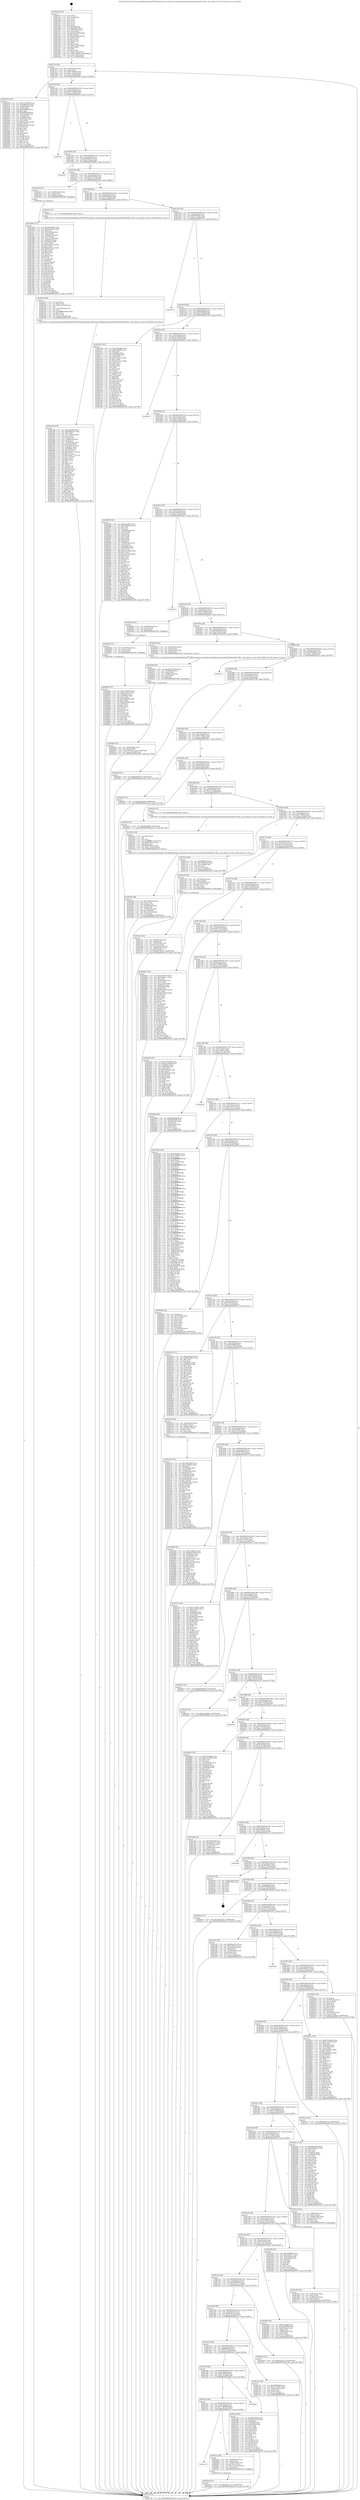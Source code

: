 digraph "0x4014a0" {
  label = "0x4014a0 (/mnt/c/Users/mathe/Desktop/tcc/POCII/binaries/extr_linuxdriversmediacommonvideobuf2videobuf2-v4l2.c_vb2_queue_is_busy_Final-ollvm.out::main(0))"
  labelloc = "t"
  node[shape=record]

  Entry [label="",width=0.3,height=0.3,shape=circle,fillcolor=black,style=filled]
  "0x401514" [label="{
     0x401514 [32]\l
     | [instrs]\l
     &nbsp;&nbsp;0x401514 \<+6\>: mov -0xa8(%rbp),%eax\l
     &nbsp;&nbsp;0x40151a \<+2\>: mov %eax,%ecx\l
     &nbsp;&nbsp;0x40151c \<+6\>: sub $0x8135bb88,%ecx\l
     &nbsp;&nbsp;0x401522 \<+6\>: mov %eax,-0xbc(%rbp)\l
     &nbsp;&nbsp;0x401528 \<+6\>: mov %ecx,-0xc0(%rbp)\l
     &nbsp;&nbsp;0x40152e \<+6\>: je 0000000000402530 \<main+0x1090\>\l
  }"]
  "0x402530" [label="{
     0x402530 [123]\l
     | [instrs]\l
     &nbsp;&nbsp;0x402530 \<+5\>: mov $0x7a7b3649,%eax\l
     &nbsp;&nbsp;0x402535 \<+5\>: mov $0x5f8642ed,%ecx\l
     &nbsp;&nbsp;0x40253a \<+4\>: mov -0x40(%rbp),%rdx\l
     &nbsp;&nbsp;0x40253e \<+2\>: mov (%rdx),%esi\l
     &nbsp;&nbsp;0x402540 \<+6\>: add $0x8598d9af,%esi\l
     &nbsp;&nbsp;0x402546 \<+3\>: add $0x1,%esi\l
     &nbsp;&nbsp;0x402549 \<+6\>: sub $0x8598d9af,%esi\l
     &nbsp;&nbsp;0x40254f \<+4\>: mov -0x40(%rbp),%rdx\l
     &nbsp;&nbsp;0x402553 \<+2\>: mov %esi,(%rdx)\l
     &nbsp;&nbsp;0x402555 \<+7\>: mov 0x40505c,%esi\l
     &nbsp;&nbsp;0x40255c \<+7\>: mov 0x405060,%edi\l
     &nbsp;&nbsp;0x402563 \<+3\>: mov %esi,%r8d\l
     &nbsp;&nbsp;0x402566 \<+7\>: sub $0xe02c35e2,%r8d\l
     &nbsp;&nbsp;0x40256d \<+4\>: sub $0x1,%r8d\l
     &nbsp;&nbsp;0x402571 \<+7\>: add $0xe02c35e2,%r8d\l
     &nbsp;&nbsp;0x402578 \<+4\>: imul %r8d,%esi\l
     &nbsp;&nbsp;0x40257c \<+3\>: and $0x1,%esi\l
     &nbsp;&nbsp;0x40257f \<+3\>: cmp $0x0,%esi\l
     &nbsp;&nbsp;0x402582 \<+4\>: sete %r9b\l
     &nbsp;&nbsp;0x402586 \<+3\>: cmp $0xa,%edi\l
     &nbsp;&nbsp;0x402589 \<+4\>: setl %r10b\l
     &nbsp;&nbsp;0x40258d \<+3\>: mov %r9b,%r11b\l
     &nbsp;&nbsp;0x402590 \<+3\>: and %r10b,%r11b\l
     &nbsp;&nbsp;0x402593 \<+3\>: xor %r10b,%r9b\l
     &nbsp;&nbsp;0x402596 \<+3\>: or %r9b,%r11b\l
     &nbsp;&nbsp;0x402599 \<+4\>: test $0x1,%r11b\l
     &nbsp;&nbsp;0x40259d \<+3\>: cmovne %ecx,%eax\l
     &nbsp;&nbsp;0x4025a0 \<+6\>: mov %eax,-0xa8(%rbp)\l
     &nbsp;&nbsp;0x4025a6 \<+5\>: jmp 0000000000402c38 \<main+0x1798\>\l
  }"]
  "0x401534" [label="{
     0x401534 [28]\l
     | [instrs]\l
     &nbsp;&nbsp;0x401534 \<+5\>: jmp 0000000000401539 \<main+0x99\>\l
     &nbsp;&nbsp;0x401539 \<+6\>: mov -0xbc(%rbp),%eax\l
     &nbsp;&nbsp;0x40153f \<+5\>: sub $0x815438dd,%eax\l
     &nbsp;&nbsp;0x401544 \<+6\>: mov %eax,-0xc4(%rbp)\l
     &nbsp;&nbsp;0x40154a \<+6\>: je 0000000000402c04 \<main+0x1764\>\l
  }"]
  Exit [label="",width=0.3,height=0.3,shape=circle,fillcolor=black,style=filled,peripheries=2]
  "0x402c04" [label="{
     0x402c04\l
  }", style=dashed]
  "0x401550" [label="{
     0x401550 [28]\l
     | [instrs]\l
     &nbsp;&nbsp;0x401550 \<+5\>: jmp 0000000000401555 \<main+0xb5\>\l
     &nbsp;&nbsp;0x401555 \<+6\>: mov -0xbc(%rbp),%eax\l
     &nbsp;&nbsp;0x40155b \<+5\>: sub $0x8bf92b7c,%eax\l
     &nbsp;&nbsp;0x401560 \<+6\>: mov %eax,-0xc8(%rbp)\l
     &nbsp;&nbsp;0x401566 \<+6\>: je 0000000000402bf0 \<main+0x1750\>\l
  }"]
  "0x402661" [label="{
     0x402661 [97]\l
     | [instrs]\l
     &nbsp;&nbsp;0x402661 \<+5\>: mov $0xae5bab59,%ecx\l
     &nbsp;&nbsp;0x402666 \<+5\>: mov $0xa11e9c4,%edx\l
     &nbsp;&nbsp;0x40266b \<+7\>: mov 0x40505c,%esi\l
     &nbsp;&nbsp;0x402672 \<+8\>: mov 0x405060,%r8d\l
     &nbsp;&nbsp;0x40267a \<+3\>: mov %esi,%r9d\l
     &nbsp;&nbsp;0x40267d \<+7\>: sub $0xfee86364,%r9d\l
     &nbsp;&nbsp;0x402684 \<+4\>: sub $0x1,%r9d\l
     &nbsp;&nbsp;0x402688 \<+7\>: add $0xfee86364,%r9d\l
     &nbsp;&nbsp;0x40268f \<+4\>: imul %r9d,%esi\l
     &nbsp;&nbsp;0x402693 \<+3\>: and $0x1,%esi\l
     &nbsp;&nbsp;0x402696 \<+3\>: cmp $0x0,%esi\l
     &nbsp;&nbsp;0x402699 \<+4\>: sete %r10b\l
     &nbsp;&nbsp;0x40269d \<+4\>: cmp $0xa,%r8d\l
     &nbsp;&nbsp;0x4026a1 \<+4\>: setl %r11b\l
     &nbsp;&nbsp;0x4026a5 \<+3\>: mov %r10b,%bl\l
     &nbsp;&nbsp;0x4026a8 \<+3\>: and %r11b,%bl\l
     &nbsp;&nbsp;0x4026ab \<+3\>: xor %r11b,%r10b\l
     &nbsp;&nbsp;0x4026ae \<+3\>: or %r10b,%bl\l
     &nbsp;&nbsp;0x4026b1 \<+3\>: test $0x1,%bl\l
     &nbsp;&nbsp;0x4026b4 \<+3\>: cmovne %edx,%ecx\l
     &nbsp;&nbsp;0x4026b7 \<+6\>: mov %ecx,-0xa8(%rbp)\l
     &nbsp;&nbsp;0x4026bd \<+5\>: jmp 0000000000402c38 \<main+0x1798\>\l
  }"]
  "0x402bf0" [label="{
     0x402bf0\l
  }", style=dashed]
  "0x40156c" [label="{
     0x40156c [28]\l
     | [instrs]\l
     &nbsp;&nbsp;0x40156c \<+5\>: jmp 0000000000401571 \<main+0xd1\>\l
     &nbsp;&nbsp;0x401571 \<+6\>: mov -0xbc(%rbp),%eax\l
     &nbsp;&nbsp;0x401577 \<+5\>: sub $0x8ef14726,%eax\l
     &nbsp;&nbsp;0x40157c \<+6\>: mov %eax,-0xcc(%rbp)\l
     &nbsp;&nbsp;0x401582 \<+6\>: je 0000000000401d53 \<main+0x8b3\>\l
  }"]
  "0x402652" [label="{
     0x402652 [15]\l
     | [instrs]\l
     &nbsp;&nbsp;0x402652 \<+4\>: mov -0x58(%rbp),%rax\l
     &nbsp;&nbsp;0x402656 \<+3\>: mov (%rax),%rax\l
     &nbsp;&nbsp;0x402659 \<+3\>: mov %rax,%rdi\l
     &nbsp;&nbsp;0x40265c \<+5\>: call 0000000000401030 \<free@plt\>\l
     | [calls]\l
     &nbsp;&nbsp;0x401030 \{1\} (unknown)\l
  }"]
  "0x401d53" [label="{
     0x401d53 [19]\l
     | [instrs]\l
     &nbsp;&nbsp;0x401d53 \<+7\>: mov -0x98(%rbp),%rax\l
     &nbsp;&nbsp;0x401d5a \<+3\>: mov (%rax),%rax\l
     &nbsp;&nbsp;0x401d5d \<+4\>: mov 0x8(%rax),%rdi\l
     &nbsp;&nbsp;0x401d61 \<+5\>: call 0000000000401060 \<atoi@plt\>\l
     | [calls]\l
     &nbsp;&nbsp;0x401060 \{1\} (unknown)\l
  }"]
  "0x401588" [label="{
     0x401588 [28]\l
     | [instrs]\l
     &nbsp;&nbsp;0x401588 \<+5\>: jmp 000000000040158d \<main+0xed\>\l
     &nbsp;&nbsp;0x40158d \<+6\>: mov -0xbc(%rbp),%eax\l
     &nbsp;&nbsp;0x401593 \<+5\>: sub $0x9676bb55,%eax\l
     &nbsp;&nbsp;0x401598 \<+6\>: mov %eax,-0xd0(%rbp)\l
     &nbsp;&nbsp;0x40159e \<+6\>: je 000000000040231a \<main+0xe7a\>\l
  }"]
  "0x4024c6" [label="{
     0x4024c6 [15]\l
     | [instrs]\l
     &nbsp;&nbsp;0x4024c6 \<+10\>: movl $0xdf071a19,-0xa8(%rbp)\l
     &nbsp;&nbsp;0x4024d0 \<+5\>: jmp 0000000000402c38 \<main+0x1798\>\l
  }"]
  "0x40231a" [label="{
     0x40231a [5]\l
     | [instrs]\l
     &nbsp;&nbsp;0x40231a \<+5\>: call 0000000000401160 \<next_i\>\l
     | [calls]\l
     &nbsp;&nbsp;0x401160 \{1\} (/mnt/c/Users/mathe/Desktop/tcc/POCII/binaries/extr_linuxdriversmediacommonvideobuf2videobuf2-v4l2.c_vb2_queue_is_busy_Final-ollvm.out::next_i)\l
  }"]
  "0x4015a4" [label="{
     0x4015a4 [28]\l
     | [instrs]\l
     &nbsp;&nbsp;0x4015a4 \<+5\>: jmp 00000000004015a9 \<main+0x109\>\l
     &nbsp;&nbsp;0x4015a9 \<+6\>: mov -0xbc(%rbp),%eax\l
     &nbsp;&nbsp;0x4015af \<+5\>: sub $0x969b7602,%eax\l
     &nbsp;&nbsp;0x4015b4 \<+6\>: mov %eax,-0xd4(%rbp)\l
     &nbsp;&nbsp;0x4015ba \<+6\>: je 0000000000402773 \<main+0x12d3\>\l
  }"]
  "0x401ac8" [label="{
     0x401ac8\l
  }", style=dashed]
  "0x402773" [label="{
     0x402773\l
  }", style=dashed]
  "0x4015c0" [label="{
     0x4015c0 [28]\l
     | [instrs]\l
     &nbsp;&nbsp;0x4015c0 \<+5\>: jmp 00000000004015c5 \<main+0x125\>\l
     &nbsp;&nbsp;0x4015c5 \<+6\>: mov -0xbc(%rbp),%eax\l
     &nbsp;&nbsp;0x4015cb \<+5\>: sub $0x96fd5d00,%eax\l
     &nbsp;&nbsp;0x4015d0 \<+6\>: mov %eax,-0xd8(%rbp)\l
     &nbsp;&nbsp;0x4015d6 \<+6\>: je 0000000000402102 \<main+0xc62\>\l
  }"]
  "0x4024ac" [label="{
     0x4024ac [26]\l
     | [instrs]\l
     &nbsp;&nbsp;0x4024ac \<+4\>: mov -0x80(%rbp),%rax\l
     &nbsp;&nbsp;0x4024b0 \<+3\>: mov (%rax),%rax\l
     &nbsp;&nbsp;0x4024b3 \<+4\>: mov -0x40(%rbp),%rcx\l
     &nbsp;&nbsp;0x4024b7 \<+3\>: movslq (%rcx),%rcx\l
     &nbsp;&nbsp;0x4024ba \<+4\>: mov (%rax,%rcx,8),%rax\l
     &nbsp;&nbsp;0x4024be \<+3\>: mov %rax,%rdi\l
     &nbsp;&nbsp;0x4024c1 \<+5\>: call 0000000000401030 \<free@plt\>\l
     | [calls]\l
     &nbsp;&nbsp;0x401030 \{1\} (unknown)\l
  }"]
  "0x402102" [label="{
     0x402102 [147]\l
     | [instrs]\l
     &nbsp;&nbsp;0x402102 \<+5\>: mov $0x27b439b0,%eax\l
     &nbsp;&nbsp;0x402107 \<+5\>: mov $0xfcf29666,%ecx\l
     &nbsp;&nbsp;0x40210c \<+2\>: mov $0x1,%dl\l
     &nbsp;&nbsp;0x40210e \<+7\>: mov 0x40505c,%esi\l
     &nbsp;&nbsp;0x402115 \<+7\>: mov 0x405060,%edi\l
     &nbsp;&nbsp;0x40211c \<+3\>: mov %esi,%r8d\l
     &nbsp;&nbsp;0x40211f \<+7\>: add $0x77012c7c,%r8d\l
     &nbsp;&nbsp;0x402126 \<+4\>: sub $0x1,%r8d\l
     &nbsp;&nbsp;0x40212a \<+7\>: sub $0x77012c7c,%r8d\l
     &nbsp;&nbsp;0x402131 \<+4\>: imul %r8d,%esi\l
     &nbsp;&nbsp;0x402135 \<+3\>: and $0x1,%esi\l
     &nbsp;&nbsp;0x402138 \<+3\>: cmp $0x0,%esi\l
     &nbsp;&nbsp;0x40213b \<+4\>: sete %r9b\l
     &nbsp;&nbsp;0x40213f \<+3\>: cmp $0xa,%edi\l
     &nbsp;&nbsp;0x402142 \<+4\>: setl %r10b\l
     &nbsp;&nbsp;0x402146 \<+3\>: mov %r9b,%r11b\l
     &nbsp;&nbsp;0x402149 \<+4\>: xor $0xff,%r11b\l
     &nbsp;&nbsp;0x40214d \<+3\>: mov %r10b,%bl\l
     &nbsp;&nbsp;0x402150 \<+3\>: xor $0xff,%bl\l
     &nbsp;&nbsp;0x402153 \<+3\>: xor $0x0,%dl\l
     &nbsp;&nbsp;0x402156 \<+3\>: mov %r11b,%r14b\l
     &nbsp;&nbsp;0x402159 \<+4\>: and $0x0,%r14b\l
     &nbsp;&nbsp;0x40215d \<+3\>: and %dl,%r9b\l
     &nbsp;&nbsp;0x402160 \<+3\>: mov %bl,%r15b\l
     &nbsp;&nbsp;0x402163 \<+4\>: and $0x0,%r15b\l
     &nbsp;&nbsp;0x402167 \<+3\>: and %dl,%r10b\l
     &nbsp;&nbsp;0x40216a \<+3\>: or %r9b,%r14b\l
     &nbsp;&nbsp;0x40216d \<+3\>: or %r10b,%r15b\l
     &nbsp;&nbsp;0x402170 \<+3\>: xor %r15b,%r14b\l
     &nbsp;&nbsp;0x402173 \<+3\>: or %bl,%r11b\l
     &nbsp;&nbsp;0x402176 \<+4\>: xor $0xff,%r11b\l
     &nbsp;&nbsp;0x40217a \<+3\>: or $0x0,%dl\l
     &nbsp;&nbsp;0x40217d \<+3\>: and %dl,%r11b\l
     &nbsp;&nbsp;0x402180 \<+3\>: or %r11b,%r14b\l
     &nbsp;&nbsp;0x402183 \<+4\>: test $0x1,%r14b\l
     &nbsp;&nbsp;0x402187 \<+3\>: cmovne %ecx,%eax\l
     &nbsp;&nbsp;0x40218a \<+6\>: mov %eax,-0xa8(%rbp)\l
     &nbsp;&nbsp;0x402190 \<+5\>: jmp 0000000000402c38 \<main+0x1798\>\l
  }"]
  "0x4015dc" [label="{
     0x4015dc [28]\l
     | [instrs]\l
     &nbsp;&nbsp;0x4015dc \<+5\>: jmp 00000000004015e1 \<main+0x141\>\l
     &nbsp;&nbsp;0x4015e1 \<+6\>: mov -0xbc(%rbp),%eax\l
     &nbsp;&nbsp;0x4015e7 \<+5\>: sub $0xaba29b1f,%eax\l
     &nbsp;&nbsp;0x4015ec \<+6\>: mov %eax,-0xdc(%rbp)\l
     &nbsp;&nbsp;0x4015f2 \<+6\>: je 0000000000402b47 \<main+0x16a7\>\l
  }"]
  "0x401aac" [label="{
     0x401aac [28]\l
     | [instrs]\l
     &nbsp;&nbsp;0x401aac \<+5\>: jmp 0000000000401ab1 \<main+0x611\>\l
     &nbsp;&nbsp;0x401ab1 \<+6\>: mov -0xbc(%rbp),%eax\l
     &nbsp;&nbsp;0x401ab7 \<+5\>: sub $0x716b8809,%eax\l
     &nbsp;&nbsp;0x401abc \<+6\>: mov %eax,-0x18c(%rbp)\l
     &nbsp;&nbsp;0x401ac2 \<+6\>: je 00000000004024ac \<main+0x100c\>\l
  }"]
  "0x402b47" [label="{
     0x402b47\l
  }", style=dashed]
  "0x4015f8" [label="{
     0x4015f8 [28]\l
     | [instrs]\l
     &nbsp;&nbsp;0x4015f8 \<+5\>: jmp 00000000004015fd \<main+0x15d\>\l
     &nbsp;&nbsp;0x4015fd \<+6\>: mov -0xbc(%rbp),%eax\l
     &nbsp;&nbsp;0x401603 \<+5\>: sub $0xad1fe5f3,%eax\l
     &nbsp;&nbsp;0x401608 \<+6\>: mov %eax,-0xe0(%rbp)\l
     &nbsp;&nbsp;0x40160e \<+6\>: je 0000000000402005 \<main+0xb65\>\l
  }"]
  "0x40280b" [label="{
     0x40280b\l
  }", style=dashed]
  "0x402005" [label="{
     0x402005 [181]\l
     | [instrs]\l
     &nbsp;&nbsp;0x402005 \<+5\>: mov $0xeccad51c,%eax\l
     &nbsp;&nbsp;0x40200a \<+5\>: mov $0x35805936,%ecx\l
     &nbsp;&nbsp;0x40200f \<+2\>: mov $0x1,%dl\l
     &nbsp;&nbsp;0x402011 \<+2\>: xor %esi,%esi\l
     &nbsp;&nbsp;0x402013 \<+4\>: mov -0x68(%rbp),%rdi\l
     &nbsp;&nbsp;0x402017 \<+3\>: mov (%rdi),%r8d\l
     &nbsp;&nbsp;0x40201a \<+3\>: mov %esi,%r9d\l
     &nbsp;&nbsp;0x40201d \<+3\>: sub %r8d,%r9d\l
     &nbsp;&nbsp;0x402020 \<+3\>: mov %esi,%r8d\l
     &nbsp;&nbsp;0x402023 \<+4\>: sub $0x1,%r8d\l
     &nbsp;&nbsp;0x402027 \<+3\>: add %r8d,%r9d\l
     &nbsp;&nbsp;0x40202a \<+3\>: sub %r9d,%esi\l
     &nbsp;&nbsp;0x40202d \<+4\>: mov -0x68(%rbp),%rdi\l
     &nbsp;&nbsp;0x402031 \<+2\>: mov %esi,(%rdi)\l
     &nbsp;&nbsp;0x402033 \<+7\>: mov 0x40505c,%esi\l
     &nbsp;&nbsp;0x40203a \<+8\>: mov 0x405060,%r8d\l
     &nbsp;&nbsp;0x402042 \<+3\>: mov %esi,%r9d\l
     &nbsp;&nbsp;0x402045 \<+7\>: add $0x32c1a3d0,%r9d\l
     &nbsp;&nbsp;0x40204c \<+4\>: sub $0x1,%r9d\l
     &nbsp;&nbsp;0x402050 \<+7\>: sub $0x32c1a3d0,%r9d\l
     &nbsp;&nbsp;0x402057 \<+4\>: imul %r9d,%esi\l
     &nbsp;&nbsp;0x40205b \<+3\>: and $0x1,%esi\l
     &nbsp;&nbsp;0x40205e \<+3\>: cmp $0x0,%esi\l
     &nbsp;&nbsp;0x402061 \<+4\>: sete %r10b\l
     &nbsp;&nbsp;0x402065 \<+4\>: cmp $0xa,%r8d\l
     &nbsp;&nbsp;0x402069 \<+4\>: setl %r11b\l
     &nbsp;&nbsp;0x40206d \<+3\>: mov %r10b,%bl\l
     &nbsp;&nbsp;0x402070 \<+3\>: xor $0xff,%bl\l
     &nbsp;&nbsp;0x402073 \<+3\>: mov %r11b,%r14b\l
     &nbsp;&nbsp;0x402076 \<+4\>: xor $0xff,%r14b\l
     &nbsp;&nbsp;0x40207a \<+3\>: xor $0x1,%dl\l
     &nbsp;&nbsp;0x40207d \<+3\>: mov %bl,%r15b\l
     &nbsp;&nbsp;0x402080 \<+4\>: and $0xff,%r15b\l
     &nbsp;&nbsp;0x402084 \<+3\>: and %dl,%r10b\l
     &nbsp;&nbsp;0x402087 \<+3\>: mov %r14b,%r12b\l
     &nbsp;&nbsp;0x40208a \<+4\>: and $0xff,%r12b\l
     &nbsp;&nbsp;0x40208e \<+3\>: and %dl,%r11b\l
     &nbsp;&nbsp;0x402091 \<+3\>: or %r10b,%r15b\l
     &nbsp;&nbsp;0x402094 \<+3\>: or %r11b,%r12b\l
     &nbsp;&nbsp;0x402097 \<+3\>: xor %r12b,%r15b\l
     &nbsp;&nbsp;0x40209a \<+3\>: or %r14b,%bl\l
     &nbsp;&nbsp;0x40209d \<+3\>: xor $0xff,%bl\l
     &nbsp;&nbsp;0x4020a0 \<+3\>: or $0x1,%dl\l
     &nbsp;&nbsp;0x4020a3 \<+2\>: and %dl,%bl\l
     &nbsp;&nbsp;0x4020a5 \<+3\>: or %bl,%r15b\l
     &nbsp;&nbsp;0x4020a8 \<+4\>: test $0x1,%r15b\l
     &nbsp;&nbsp;0x4020ac \<+3\>: cmovne %ecx,%eax\l
     &nbsp;&nbsp;0x4020af \<+6\>: mov %eax,-0xa8(%rbp)\l
     &nbsp;&nbsp;0x4020b5 \<+5\>: jmp 0000000000402c38 \<main+0x1798\>\l
  }"]
  "0x401614" [label="{
     0x401614 [28]\l
     | [instrs]\l
     &nbsp;&nbsp;0x401614 \<+5\>: jmp 0000000000401619 \<main+0x179\>\l
     &nbsp;&nbsp;0x401619 \<+6\>: mov -0xbc(%rbp),%eax\l
     &nbsp;&nbsp;0x40161f \<+5\>: sub $0xae5bab59,%eax\l
     &nbsp;&nbsp;0x401624 \<+6\>: mov %eax,-0xe4(%rbp)\l
     &nbsp;&nbsp;0x40162a \<+6\>: je 0000000000402bc3 \<main+0x1723\>\l
  }"]
  "0x402466" [label="{
     0x402466 [31]\l
     | [instrs]\l
     &nbsp;&nbsp;0x402466 \<+4\>: mov -0x40(%rbp),%rdi\l
     &nbsp;&nbsp;0x40246a \<+6\>: movl $0x0,(%rdi)\l
     &nbsp;&nbsp;0x402470 \<+10\>: movl $0x5f21aa74,-0xa8(%rbp)\l
     &nbsp;&nbsp;0x40247a \<+6\>: mov %eax,-0x1a8(%rbp)\l
     &nbsp;&nbsp;0x402480 \<+5\>: jmp 0000000000402c38 \<main+0x1798\>\l
  }"]
  "0x402bc3" [label="{
     0x402bc3\l
  }", style=dashed]
  "0x401630" [label="{
     0x401630 [28]\l
     | [instrs]\l
     &nbsp;&nbsp;0x401630 \<+5\>: jmp 0000000000401635 \<main+0x195\>\l
     &nbsp;&nbsp;0x401635 \<+6\>: mov -0xbc(%rbp),%eax\l
     &nbsp;&nbsp;0x40163b \<+5\>: sub $0xb8d786e3,%eax\l
     &nbsp;&nbsp;0x401640 \<+6\>: mov %eax,-0xe8(%rbp)\l
     &nbsp;&nbsp;0x401646 \<+6\>: je 0000000000402643 \<main+0x11a3\>\l
  }"]
  "0x402449" [label="{
     0x402449 [29]\l
     | [instrs]\l
     &nbsp;&nbsp;0x402449 \<+10\>: movabs $0x4030b6,%rdi\l
     &nbsp;&nbsp;0x402453 \<+4\>: mov -0x48(%rbp),%rsi\l
     &nbsp;&nbsp;0x402457 \<+2\>: mov %eax,(%rsi)\l
     &nbsp;&nbsp;0x402459 \<+4\>: mov -0x48(%rbp),%rsi\l
     &nbsp;&nbsp;0x40245d \<+2\>: mov (%rsi),%esi\l
     &nbsp;&nbsp;0x40245f \<+2\>: mov $0x0,%al\l
     &nbsp;&nbsp;0x402461 \<+5\>: call 0000000000401040 \<printf@plt\>\l
     | [calls]\l
     &nbsp;&nbsp;0x401040 \{1\} (unknown)\l
  }"]
  "0x402643" [label="{
     0x402643 [15]\l
     | [instrs]\l
     &nbsp;&nbsp;0x402643 \<+4\>: mov -0x80(%rbp),%rax\l
     &nbsp;&nbsp;0x402647 \<+3\>: mov (%rax),%rax\l
     &nbsp;&nbsp;0x40264a \<+3\>: mov %rax,%rdi\l
     &nbsp;&nbsp;0x40264d \<+5\>: call 0000000000401030 \<free@plt\>\l
     | [calls]\l
     &nbsp;&nbsp;0x401030 \{1\} (unknown)\l
  }"]
  "0x40164c" [label="{
     0x40164c [28]\l
     | [instrs]\l
     &nbsp;&nbsp;0x40164c \<+5\>: jmp 0000000000401651 \<main+0x1b1\>\l
     &nbsp;&nbsp;0x401651 \<+6\>: mov -0xbc(%rbp),%eax\l
     &nbsp;&nbsp;0x401657 \<+5\>: sub $0xb8da494d,%eax\l
     &nbsp;&nbsp;0x40165c \<+6\>: mov %eax,-0xec(%rbp)\l
     &nbsp;&nbsp;0x401662 \<+6\>: je 0000000000402436 \<main+0xf96\>\l
  }"]
  "0x40234b" [label="{
     0x40234b [178]\l
     | [instrs]\l
     &nbsp;&nbsp;0x40234b \<+5\>: mov $0xaba29b1f,%ecx\l
     &nbsp;&nbsp;0x402350 \<+5\>: mov $0xbd0fe251,%edx\l
     &nbsp;&nbsp;0x402355 \<+3\>: mov $0x1,%dil\l
     &nbsp;&nbsp;0x402358 \<+6\>: mov -0x1a4(%rbp),%esi\l
     &nbsp;&nbsp;0x40235e \<+3\>: imul %eax,%esi\l
     &nbsp;&nbsp;0x402361 \<+3\>: movslq %esi,%r8\l
     &nbsp;&nbsp;0x402364 \<+4\>: mov -0x58(%rbp),%r9\l
     &nbsp;&nbsp;0x402368 \<+3\>: mov (%r9),%r9\l
     &nbsp;&nbsp;0x40236b \<+4\>: mov -0x50(%rbp),%r10\l
     &nbsp;&nbsp;0x40236f \<+3\>: movslq (%r10),%r10\l
     &nbsp;&nbsp;0x402372 \<+4\>: mov %r8,(%r9,%r10,8)\l
     &nbsp;&nbsp;0x402376 \<+7\>: mov 0x40505c,%eax\l
     &nbsp;&nbsp;0x40237d \<+7\>: mov 0x405060,%esi\l
     &nbsp;&nbsp;0x402384 \<+3\>: mov %eax,%r11d\l
     &nbsp;&nbsp;0x402387 \<+7\>: add $0xc50c877c,%r11d\l
     &nbsp;&nbsp;0x40238e \<+4\>: sub $0x1,%r11d\l
     &nbsp;&nbsp;0x402392 \<+7\>: sub $0xc50c877c,%r11d\l
     &nbsp;&nbsp;0x402399 \<+4\>: imul %r11d,%eax\l
     &nbsp;&nbsp;0x40239d \<+3\>: and $0x1,%eax\l
     &nbsp;&nbsp;0x4023a0 \<+3\>: cmp $0x0,%eax\l
     &nbsp;&nbsp;0x4023a3 \<+3\>: sete %bl\l
     &nbsp;&nbsp;0x4023a6 \<+3\>: cmp $0xa,%esi\l
     &nbsp;&nbsp;0x4023a9 \<+4\>: setl %r14b\l
     &nbsp;&nbsp;0x4023ad \<+3\>: mov %bl,%r15b\l
     &nbsp;&nbsp;0x4023b0 \<+4\>: xor $0xff,%r15b\l
     &nbsp;&nbsp;0x4023b4 \<+3\>: mov %r14b,%r12b\l
     &nbsp;&nbsp;0x4023b7 \<+4\>: xor $0xff,%r12b\l
     &nbsp;&nbsp;0x4023bb \<+4\>: xor $0x1,%dil\l
     &nbsp;&nbsp;0x4023bf \<+3\>: mov %r15b,%r13b\l
     &nbsp;&nbsp;0x4023c2 \<+4\>: and $0xff,%r13b\l
     &nbsp;&nbsp;0x4023c6 \<+3\>: and %dil,%bl\l
     &nbsp;&nbsp;0x4023c9 \<+3\>: mov %r12b,%al\l
     &nbsp;&nbsp;0x4023cc \<+2\>: and $0xff,%al\l
     &nbsp;&nbsp;0x4023ce \<+3\>: and %dil,%r14b\l
     &nbsp;&nbsp;0x4023d1 \<+3\>: or %bl,%r13b\l
     &nbsp;&nbsp;0x4023d4 \<+3\>: or %r14b,%al\l
     &nbsp;&nbsp;0x4023d7 \<+3\>: xor %al,%r13b\l
     &nbsp;&nbsp;0x4023da \<+3\>: or %r12b,%r15b\l
     &nbsp;&nbsp;0x4023dd \<+4\>: xor $0xff,%r15b\l
     &nbsp;&nbsp;0x4023e1 \<+4\>: or $0x1,%dil\l
     &nbsp;&nbsp;0x4023e5 \<+3\>: and %dil,%r15b\l
     &nbsp;&nbsp;0x4023e8 \<+3\>: or %r15b,%r13b\l
     &nbsp;&nbsp;0x4023eb \<+4\>: test $0x1,%r13b\l
     &nbsp;&nbsp;0x4023ef \<+3\>: cmovne %edx,%ecx\l
     &nbsp;&nbsp;0x4023f2 \<+6\>: mov %ecx,-0xa8(%rbp)\l
     &nbsp;&nbsp;0x4023f8 \<+5\>: jmp 0000000000402c38 \<main+0x1798\>\l
  }"]
  "0x402436" [label="{
     0x402436 [19]\l
     | [instrs]\l
     &nbsp;&nbsp;0x402436 \<+4\>: mov -0x80(%rbp),%rax\l
     &nbsp;&nbsp;0x40243a \<+3\>: mov (%rax),%rdi\l
     &nbsp;&nbsp;0x40243d \<+4\>: mov -0x58(%rbp),%rax\l
     &nbsp;&nbsp;0x402441 \<+3\>: mov (%rax),%rsi\l
     &nbsp;&nbsp;0x402444 \<+5\>: call 0000000000401240 \<vb2_queue_is_busy\>\l
     | [calls]\l
     &nbsp;&nbsp;0x401240 \{1\} (/mnt/c/Users/mathe/Desktop/tcc/POCII/binaries/extr_linuxdriversmediacommonvideobuf2videobuf2-v4l2.c_vb2_queue_is_busy_Final-ollvm.out::vb2_queue_is_busy)\l
  }"]
  "0x401668" [label="{
     0x401668 [28]\l
     | [instrs]\l
     &nbsp;&nbsp;0x401668 \<+5\>: jmp 000000000040166d \<main+0x1cd\>\l
     &nbsp;&nbsp;0x40166d \<+6\>: mov -0xbc(%rbp),%eax\l
     &nbsp;&nbsp;0x401673 \<+5\>: sub $0xb98d24d5,%eax\l
     &nbsp;&nbsp;0x401678 \<+6\>: mov %eax,-0xf0(%rbp)\l
     &nbsp;&nbsp;0x40167e \<+6\>: je 0000000000402aa7 \<main+0x1607\>\l
  }"]
  "0x40231f" [label="{
     0x40231f [44]\l
     | [instrs]\l
     &nbsp;&nbsp;0x40231f \<+2\>: xor %ecx,%ecx\l
     &nbsp;&nbsp;0x402321 \<+5\>: mov $0x2,%edx\l
     &nbsp;&nbsp;0x402326 \<+6\>: mov %edx,-0x1a0(%rbp)\l
     &nbsp;&nbsp;0x40232c \<+1\>: cltd\l
     &nbsp;&nbsp;0x40232d \<+6\>: mov -0x1a0(%rbp),%esi\l
     &nbsp;&nbsp;0x402333 \<+2\>: idiv %esi\l
     &nbsp;&nbsp;0x402335 \<+6\>: imul $0xfffffffe,%edx,%edx\l
     &nbsp;&nbsp;0x40233b \<+3\>: sub $0x1,%ecx\l
     &nbsp;&nbsp;0x40233e \<+2\>: sub %ecx,%edx\l
     &nbsp;&nbsp;0x402340 \<+6\>: mov %edx,-0x1a4(%rbp)\l
     &nbsp;&nbsp;0x402346 \<+5\>: call 0000000000401160 \<next_i\>\l
     | [calls]\l
     &nbsp;&nbsp;0x401160 \{1\} (/mnt/c/Users/mathe/Desktop/tcc/POCII/binaries/extr_linuxdriversmediacommonvideobuf2videobuf2-v4l2.c_vb2_queue_is_busy_Final-ollvm.out::next_i)\l
  }"]
  "0x402aa7" [label="{
     0x402aa7\l
  }", style=dashed]
  "0x401684" [label="{
     0x401684 [28]\l
     | [instrs]\l
     &nbsp;&nbsp;0x401684 \<+5\>: jmp 0000000000401689 \<main+0x1e9\>\l
     &nbsp;&nbsp;0x401689 \<+6\>: mov -0xbc(%rbp),%eax\l
     &nbsp;&nbsp;0x40168f \<+5\>: sub $0xbd0fe251,%eax\l
     &nbsp;&nbsp;0x401694 \<+6\>: mov %eax,-0xf4(%rbp)\l
     &nbsp;&nbsp;0x40169a \<+6\>: je 00000000004023fd \<main+0xf5d\>\l
  }"]
  "0x4021b2" [label="{
     0x4021b2 [172]\l
     | [instrs]\l
     &nbsp;&nbsp;0x4021b2 \<+5\>: mov $0x27b439b0,%ecx\l
     &nbsp;&nbsp;0x4021b7 \<+5\>: mov $0x1d22f08a,%edx\l
     &nbsp;&nbsp;0x4021bc \<+3\>: mov $0x1,%sil\l
     &nbsp;&nbsp;0x4021bf \<+4\>: mov -0x58(%rbp),%rdi\l
     &nbsp;&nbsp;0x4021c3 \<+3\>: mov %rax,(%rdi)\l
     &nbsp;&nbsp;0x4021c6 \<+4\>: mov -0x50(%rbp),%rax\l
     &nbsp;&nbsp;0x4021ca \<+6\>: movl $0x0,(%rax)\l
     &nbsp;&nbsp;0x4021d0 \<+8\>: mov 0x40505c,%r8d\l
     &nbsp;&nbsp;0x4021d8 \<+8\>: mov 0x405060,%r9d\l
     &nbsp;&nbsp;0x4021e0 \<+3\>: mov %r8d,%r10d\l
     &nbsp;&nbsp;0x4021e3 \<+7\>: add $0xe4985e2b,%r10d\l
     &nbsp;&nbsp;0x4021ea \<+4\>: sub $0x1,%r10d\l
     &nbsp;&nbsp;0x4021ee \<+7\>: sub $0xe4985e2b,%r10d\l
     &nbsp;&nbsp;0x4021f5 \<+4\>: imul %r10d,%r8d\l
     &nbsp;&nbsp;0x4021f9 \<+4\>: and $0x1,%r8d\l
     &nbsp;&nbsp;0x4021fd \<+4\>: cmp $0x0,%r8d\l
     &nbsp;&nbsp;0x402201 \<+4\>: sete %r11b\l
     &nbsp;&nbsp;0x402205 \<+4\>: cmp $0xa,%r9d\l
     &nbsp;&nbsp;0x402209 \<+3\>: setl %bl\l
     &nbsp;&nbsp;0x40220c \<+3\>: mov %r11b,%r14b\l
     &nbsp;&nbsp;0x40220f \<+4\>: xor $0xff,%r14b\l
     &nbsp;&nbsp;0x402213 \<+3\>: mov %bl,%r15b\l
     &nbsp;&nbsp;0x402216 \<+4\>: xor $0xff,%r15b\l
     &nbsp;&nbsp;0x40221a \<+4\>: xor $0x1,%sil\l
     &nbsp;&nbsp;0x40221e \<+3\>: mov %r14b,%r12b\l
     &nbsp;&nbsp;0x402221 \<+4\>: and $0xff,%r12b\l
     &nbsp;&nbsp;0x402225 \<+3\>: and %sil,%r11b\l
     &nbsp;&nbsp;0x402228 \<+3\>: mov %r15b,%r13b\l
     &nbsp;&nbsp;0x40222b \<+4\>: and $0xff,%r13b\l
     &nbsp;&nbsp;0x40222f \<+3\>: and %sil,%bl\l
     &nbsp;&nbsp;0x402232 \<+3\>: or %r11b,%r12b\l
     &nbsp;&nbsp;0x402235 \<+3\>: or %bl,%r13b\l
     &nbsp;&nbsp;0x402238 \<+3\>: xor %r13b,%r12b\l
     &nbsp;&nbsp;0x40223b \<+3\>: or %r15b,%r14b\l
     &nbsp;&nbsp;0x40223e \<+4\>: xor $0xff,%r14b\l
     &nbsp;&nbsp;0x402242 \<+4\>: or $0x1,%sil\l
     &nbsp;&nbsp;0x402246 \<+3\>: and %sil,%r14b\l
     &nbsp;&nbsp;0x402249 \<+3\>: or %r14b,%r12b\l
     &nbsp;&nbsp;0x40224c \<+4\>: test $0x1,%r12b\l
     &nbsp;&nbsp;0x402250 \<+3\>: cmovne %edx,%ecx\l
     &nbsp;&nbsp;0x402253 \<+6\>: mov %ecx,-0xa8(%rbp)\l
     &nbsp;&nbsp;0x402259 \<+5\>: jmp 0000000000402c38 \<main+0x1798\>\l
  }"]
  "0x4023fd" [label="{
     0x4023fd [15]\l
     | [instrs]\l
     &nbsp;&nbsp;0x4023fd \<+10\>: movl $0x4d0639c7,-0xa8(%rbp)\l
     &nbsp;&nbsp;0x402407 \<+5\>: jmp 0000000000402c38 \<main+0x1798\>\l
  }"]
  "0x4016a0" [label="{
     0x4016a0 [28]\l
     | [instrs]\l
     &nbsp;&nbsp;0x4016a0 \<+5\>: jmp 00000000004016a5 \<main+0x205\>\l
     &nbsp;&nbsp;0x4016a5 \<+6\>: mov -0xbc(%rbp),%eax\l
     &nbsp;&nbsp;0x4016ab \<+5\>: sub $0xbe179442,%eax\l
     &nbsp;&nbsp;0x4016b0 \<+6\>: mov %eax,-0xf8(%rbp)\l
     &nbsp;&nbsp;0x4016b6 \<+6\>: je 0000000000402947 \<main+0x14a7\>\l
  }"]
  "0x401f42" [label="{
     0x401f42 [48]\l
     | [instrs]\l
     &nbsp;&nbsp;0x401f42 \<+6\>: mov -0x19c(%rbp),%ecx\l
     &nbsp;&nbsp;0x401f48 \<+3\>: imul %eax,%ecx\l
     &nbsp;&nbsp;0x401f4b \<+3\>: movslq %ecx,%rsi\l
     &nbsp;&nbsp;0x401f4e \<+4\>: mov -0x80(%rbp),%rdi\l
     &nbsp;&nbsp;0x401f52 \<+3\>: mov (%rdi),%rdi\l
     &nbsp;&nbsp;0x401f55 \<+4\>: mov -0x78(%rbp),%r8\l
     &nbsp;&nbsp;0x401f59 \<+3\>: movslq (%r8),%r8\l
     &nbsp;&nbsp;0x401f5c \<+4\>: mov (%rdi,%r8,8),%rdi\l
     &nbsp;&nbsp;0x401f60 \<+3\>: mov %rsi,(%rdi)\l
     &nbsp;&nbsp;0x401f63 \<+10\>: movl $0x9000b47,-0xa8(%rbp)\l
     &nbsp;&nbsp;0x401f6d \<+5\>: jmp 0000000000402c38 \<main+0x1798\>\l
  }"]
  "0x402947" [label="{
     0x402947 [15]\l
     | [instrs]\l
     &nbsp;&nbsp;0x402947 \<+10\>: movl $0x2fde3b5,-0xa8(%rbp)\l
     &nbsp;&nbsp;0x402951 \<+5\>: jmp 0000000000402c38 \<main+0x1798\>\l
  }"]
  "0x4016bc" [label="{
     0x4016bc [28]\l
     | [instrs]\l
     &nbsp;&nbsp;0x4016bc \<+5\>: jmp 00000000004016c1 \<main+0x221\>\l
     &nbsp;&nbsp;0x4016c1 \<+6\>: mov -0xbc(%rbp),%eax\l
     &nbsp;&nbsp;0x4016c7 \<+5\>: sub $0xbfdee051,%eax\l
     &nbsp;&nbsp;0x4016cc \<+6\>: mov %eax,-0xfc(%rbp)\l
     &nbsp;&nbsp;0x4016d2 \<+6\>: je 00000000004020c9 \<main+0xc29\>\l
  }"]
  "0x401f1a" [label="{
     0x401f1a [40]\l
     | [instrs]\l
     &nbsp;&nbsp;0x401f1a \<+5\>: mov $0x2,%ecx\l
     &nbsp;&nbsp;0x401f1f \<+1\>: cltd\l
     &nbsp;&nbsp;0x401f20 \<+2\>: idiv %ecx\l
     &nbsp;&nbsp;0x401f22 \<+6\>: imul $0xfffffffe,%edx,%ecx\l
     &nbsp;&nbsp;0x401f28 \<+6\>: sub $0xf878ee1a,%ecx\l
     &nbsp;&nbsp;0x401f2e \<+3\>: add $0x1,%ecx\l
     &nbsp;&nbsp;0x401f31 \<+6\>: add $0xf878ee1a,%ecx\l
     &nbsp;&nbsp;0x401f37 \<+6\>: mov %ecx,-0x19c(%rbp)\l
     &nbsp;&nbsp;0x401f3d \<+5\>: call 0000000000401160 \<next_i\>\l
     | [calls]\l
     &nbsp;&nbsp;0x401160 \{1\} (/mnt/c/Users/mathe/Desktop/tcc/POCII/binaries/extr_linuxdriversmediacommonvideobuf2videobuf2-v4l2.c_vb2_queue_is_busy_Final-ollvm.out::next_i)\l
  }"]
  "0x4020c9" [label="{
     0x4020c9 [15]\l
     | [instrs]\l
     &nbsp;&nbsp;0x4020c9 \<+10\>: movl $0xf0dc8fd0,-0xa8(%rbp)\l
     &nbsp;&nbsp;0x4020d3 \<+5\>: jmp 0000000000402c38 \<main+0x1798\>\l
  }"]
  "0x4016d8" [label="{
     0x4016d8 [28]\l
     | [instrs]\l
     &nbsp;&nbsp;0x4016d8 \<+5\>: jmp 00000000004016dd \<main+0x23d\>\l
     &nbsp;&nbsp;0x4016dd \<+6\>: mov -0xbc(%rbp),%eax\l
     &nbsp;&nbsp;0x4016e3 \<+5\>: sub $0xc70f1e26,%eax\l
     &nbsp;&nbsp;0x4016e8 \<+6\>: mov %eax,-0x100(%rbp)\l
     &nbsp;&nbsp;0x4016ee \<+6\>: je 0000000000401f15 \<main+0xa75\>\l
  }"]
  "0x401ec6" [label="{
     0x401ec6 [43]\l
     | [instrs]\l
     &nbsp;&nbsp;0x401ec6 \<+4\>: mov -0x80(%rbp),%rdi\l
     &nbsp;&nbsp;0x401eca \<+3\>: mov (%rdi),%rdi\l
     &nbsp;&nbsp;0x401ecd \<+4\>: mov -0x78(%rbp),%rcx\l
     &nbsp;&nbsp;0x401ed1 \<+3\>: movslq (%rcx),%rcx\l
     &nbsp;&nbsp;0x401ed4 \<+4\>: mov %rax,(%rdi,%rcx,8)\l
     &nbsp;&nbsp;0x401ed8 \<+4\>: mov -0x68(%rbp),%rax\l
     &nbsp;&nbsp;0x401edc \<+6\>: movl $0x0,(%rax)\l
     &nbsp;&nbsp;0x401ee2 \<+10\>: movl $0x367e6716,-0xa8(%rbp)\l
     &nbsp;&nbsp;0x401eec \<+5\>: jmp 0000000000402c38 \<main+0x1798\>\l
  }"]
  "0x401f15" [label="{
     0x401f15 [5]\l
     | [instrs]\l
     &nbsp;&nbsp;0x401f15 \<+5\>: call 0000000000401160 \<next_i\>\l
     | [calls]\l
     &nbsp;&nbsp;0x401160 \{1\} (/mnt/c/Users/mathe/Desktop/tcc/POCII/binaries/extr_linuxdriversmediacommonvideobuf2videobuf2-v4l2.c_vb2_queue_is_busy_Final-ollvm.out::next_i)\l
  }"]
  "0x4016f4" [label="{
     0x4016f4 [28]\l
     | [instrs]\l
     &nbsp;&nbsp;0x4016f4 \<+5\>: jmp 00000000004016f9 \<main+0x259\>\l
     &nbsp;&nbsp;0x4016f9 \<+6\>: mov -0xbc(%rbp),%eax\l
     &nbsp;&nbsp;0x4016ff \<+5\>: sub $0xce7588c0,%eax\l
     &nbsp;&nbsp;0x401704 \<+6\>: mov %eax,-0x104(%rbp)\l
     &nbsp;&nbsp;0x40170a \<+6\>: je 0000000000401cbe \<main+0x81e\>\l
  }"]
  "0x401e62" [label="{
     0x401e62 [32]\l
     | [instrs]\l
     &nbsp;&nbsp;0x401e62 \<+4\>: mov -0x80(%rbp),%rdi\l
     &nbsp;&nbsp;0x401e66 \<+3\>: mov %rax,(%rdi)\l
     &nbsp;&nbsp;0x401e69 \<+4\>: mov -0x78(%rbp),%rax\l
     &nbsp;&nbsp;0x401e6d \<+6\>: movl $0x0,(%rax)\l
     &nbsp;&nbsp;0x401e73 \<+10\>: movl $0x2b201025,-0xa8(%rbp)\l
     &nbsp;&nbsp;0x401e7d \<+5\>: jmp 0000000000402c38 \<main+0x1798\>\l
  }"]
  "0x401cbe" [label="{
     0x401cbe [30]\l
     | [instrs]\l
     &nbsp;&nbsp;0x401cbe \<+5\>: mov $0x689f910f,%eax\l
     &nbsp;&nbsp;0x401cc3 \<+5\>: mov $0x7196bd02,%ecx\l
     &nbsp;&nbsp;0x401cc8 \<+3\>: mov -0x31(%rbp),%dl\l
     &nbsp;&nbsp;0x401ccb \<+3\>: test $0x1,%dl\l
     &nbsp;&nbsp;0x401cce \<+3\>: cmovne %ecx,%eax\l
     &nbsp;&nbsp;0x401cd1 \<+6\>: mov %eax,-0xa8(%rbp)\l
     &nbsp;&nbsp;0x401cd7 \<+5\>: jmp 0000000000402c38 \<main+0x1798\>\l
  }"]
  "0x401710" [label="{
     0x401710 [28]\l
     | [instrs]\l
     &nbsp;&nbsp;0x401710 \<+5\>: jmp 0000000000401715 \<main+0x275\>\l
     &nbsp;&nbsp;0x401715 \<+6\>: mov -0xbc(%rbp),%eax\l
     &nbsp;&nbsp;0x40171b \<+5\>: sub $0xceed3131,%eax\l
     &nbsp;&nbsp;0x401720 \<+6\>: mov %eax,-0x108(%rbp)\l
     &nbsp;&nbsp;0x401726 \<+6\>: je 0000000000401ea9 \<main+0xa09\>\l
  }"]
  "0x401d66" [label="{
     0x401d66 [172]\l
     | [instrs]\l
     &nbsp;&nbsp;0x401d66 \<+5\>: mov $0xb98d24d5,%ecx\l
     &nbsp;&nbsp;0x401d6b \<+5\>: mov $0x4dc2e00d,%edx\l
     &nbsp;&nbsp;0x401d70 \<+3\>: mov $0x1,%sil\l
     &nbsp;&nbsp;0x401d73 \<+7\>: mov -0x90(%rbp),%rdi\l
     &nbsp;&nbsp;0x401d7a \<+2\>: mov %eax,(%rdi)\l
     &nbsp;&nbsp;0x401d7c \<+7\>: mov -0x90(%rbp),%rdi\l
     &nbsp;&nbsp;0x401d83 \<+2\>: mov (%rdi),%eax\l
     &nbsp;&nbsp;0x401d85 \<+3\>: mov %eax,-0x30(%rbp)\l
     &nbsp;&nbsp;0x401d88 \<+7\>: mov 0x40505c,%eax\l
     &nbsp;&nbsp;0x401d8f \<+8\>: mov 0x405060,%r8d\l
     &nbsp;&nbsp;0x401d97 \<+3\>: mov %eax,%r9d\l
     &nbsp;&nbsp;0x401d9a \<+7\>: sub $0x4e039cca,%r9d\l
     &nbsp;&nbsp;0x401da1 \<+4\>: sub $0x1,%r9d\l
     &nbsp;&nbsp;0x401da5 \<+7\>: add $0x4e039cca,%r9d\l
     &nbsp;&nbsp;0x401dac \<+4\>: imul %r9d,%eax\l
     &nbsp;&nbsp;0x401db0 \<+3\>: and $0x1,%eax\l
     &nbsp;&nbsp;0x401db3 \<+3\>: cmp $0x0,%eax\l
     &nbsp;&nbsp;0x401db6 \<+4\>: sete %r10b\l
     &nbsp;&nbsp;0x401dba \<+4\>: cmp $0xa,%r8d\l
     &nbsp;&nbsp;0x401dbe \<+4\>: setl %r11b\l
     &nbsp;&nbsp;0x401dc2 \<+3\>: mov %r10b,%bl\l
     &nbsp;&nbsp;0x401dc5 \<+3\>: xor $0xff,%bl\l
     &nbsp;&nbsp;0x401dc8 \<+3\>: mov %r11b,%r14b\l
     &nbsp;&nbsp;0x401dcb \<+4\>: xor $0xff,%r14b\l
     &nbsp;&nbsp;0x401dcf \<+4\>: xor $0x0,%sil\l
     &nbsp;&nbsp;0x401dd3 \<+3\>: mov %bl,%r15b\l
     &nbsp;&nbsp;0x401dd6 \<+4\>: and $0x0,%r15b\l
     &nbsp;&nbsp;0x401dda \<+3\>: and %sil,%r10b\l
     &nbsp;&nbsp;0x401ddd \<+3\>: mov %r14b,%r12b\l
     &nbsp;&nbsp;0x401de0 \<+4\>: and $0x0,%r12b\l
     &nbsp;&nbsp;0x401de4 \<+3\>: and %sil,%r11b\l
     &nbsp;&nbsp;0x401de7 \<+3\>: or %r10b,%r15b\l
     &nbsp;&nbsp;0x401dea \<+3\>: or %r11b,%r12b\l
     &nbsp;&nbsp;0x401ded \<+3\>: xor %r12b,%r15b\l
     &nbsp;&nbsp;0x401df0 \<+3\>: or %r14b,%bl\l
     &nbsp;&nbsp;0x401df3 \<+3\>: xor $0xff,%bl\l
     &nbsp;&nbsp;0x401df6 \<+4\>: or $0x0,%sil\l
     &nbsp;&nbsp;0x401dfa \<+3\>: and %sil,%bl\l
     &nbsp;&nbsp;0x401dfd \<+3\>: or %bl,%r15b\l
     &nbsp;&nbsp;0x401e00 \<+4\>: test $0x1,%r15b\l
     &nbsp;&nbsp;0x401e04 \<+3\>: cmovne %edx,%ecx\l
     &nbsp;&nbsp;0x401e07 \<+6\>: mov %ecx,-0xa8(%rbp)\l
     &nbsp;&nbsp;0x401e0d \<+5\>: jmp 0000000000402c38 \<main+0x1798\>\l
  }"]
  "0x401ea9" [label="{
     0x401ea9 [29]\l
     | [instrs]\l
     &nbsp;&nbsp;0x401ea9 \<+4\>: mov -0x70(%rbp),%rax\l
     &nbsp;&nbsp;0x401ead \<+6\>: movl $0x1,(%rax)\l
     &nbsp;&nbsp;0x401eb3 \<+4\>: mov -0x70(%rbp),%rax\l
     &nbsp;&nbsp;0x401eb7 \<+3\>: movslq (%rax),%rax\l
     &nbsp;&nbsp;0x401eba \<+4\>: shl $0x3,%rax\l
     &nbsp;&nbsp;0x401ebe \<+3\>: mov %rax,%rdi\l
     &nbsp;&nbsp;0x401ec1 \<+5\>: call 0000000000401050 \<malloc@plt\>\l
     | [calls]\l
     &nbsp;&nbsp;0x401050 \{1\} (unknown)\l
  }"]
  "0x40172c" [label="{
     0x40172c [28]\l
     | [instrs]\l
     &nbsp;&nbsp;0x40172c \<+5\>: jmp 0000000000401731 \<main+0x291\>\l
     &nbsp;&nbsp;0x401731 \<+6\>: mov -0xbc(%rbp),%eax\l
     &nbsp;&nbsp;0x401737 \<+5\>: sub $0xd9107996,%eax\l
     &nbsp;&nbsp;0x40173c \<+6\>: mov %eax,-0x10c(%rbp)\l
     &nbsp;&nbsp;0x401742 \<+6\>: je 00000000004029b1 \<main+0x1511\>\l
  }"]
  "0x401a90" [label="{
     0x401a90 [28]\l
     | [instrs]\l
     &nbsp;&nbsp;0x401a90 \<+5\>: jmp 0000000000401a95 \<main+0x5f5\>\l
     &nbsp;&nbsp;0x401a95 \<+6\>: mov -0xbc(%rbp),%eax\l
     &nbsp;&nbsp;0x401a9b \<+5\>: sub $0x6ecd9345,%eax\l
     &nbsp;&nbsp;0x401aa0 \<+6\>: mov %eax,-0x188(%rbp)\l
     &nbsp;&nbsp;0x401aa6 \<+6\>: je 000000000040280b \<main+0x136b\>\l
  }"]
  "0x4029b1" [label="{
     0x4029b1 [159]\l
     | [instrs]\l
     &nbsp;&nbsp;0x4029b1 \<+5\>: mov $0x27af9279,%eax\l
     &nbsp;&nbsp;0x4029b6 \<+5\>: mov $0x30c8411c,%ecx\l
     &nbsp;&nbsp;0x4029bb \<+2\>: mov $0x1,%dl\l
     &nbsp;&nbsp;0x4029bd \<+7\>: mov -0xa0(%rbp),%rsi\l
     &nbsp;&nbsp;0x4029c4 \<+2\>: mov (%rsi),%edi\l
     &nbsp;&nbsp;0x4029c6 \<+3\>: mov %edi,-0x2c(%rbp)\l
     &nbsp;&nbsp;0x4029c9 \<+7\>: mov 0x40505c,%edi\l
     &nbsp;&nbsp;0x4029d0 \<+8\>: mov 0x405060,%r8d\l
     &nbsp;&nbsp;0x4029d8 \<+3\>: mov %edi,%r9d\l
     &nbsp;&nbsp;0x4029db \<+7\>: add $0x25d79218,%r9d\l
     &nbsp;&nbsp;0x4029e2 \<+4\>: sub $0x1,%r9d\l
     &nbsp;&nbsp;0x4029e6 \<+7\>: sub $0x25d79218,%r9d\l
     &nbsp;&nbsp;0x4029ed \<+4\>: imul %r9d,%edi\l
     &nbsp;&nbsp;0x4029f1 \<+3\>: and $0x1,%edi\l
     &nbsp;&nbsp;0x4029f4 \<+3\>: cmp $0x0,%edi\l
     &nbsp;&nbsp;0x4029f7 \<+4\>: sete %r10b\l
     &nbsp;&nbsp;0x4029fb \<+4\>: cmp $0xa,%r8d\l
     &nbsp;&nbsp;0x4029ff \<+4\>: setl %r11b\l
     &nbsp;&nbsp;0x402a03 \<+3\>: mov %r10b,%bl\l
     &nbsp;&nbsp;0x402a06 \<+3\>: xor $0xff,%bl\l
     &nbsp;&nbsp;0x402a09 \<+3\>: mov %r11b,%r14b\l
     &nbsp;&nbsp;0x402a0c \<+4\>: xor $0xff,%r14b\l
     &nbsp;&nbsp;0x402a10 \<+3\>: xor $0x0,%dl\l
     &nbsp;&nbsp;0x402a13 \<+3\>: mov %bl,%r15b\l
     &nbsp;&nbsp;0x402a16 \<+4\>: and $0x0,%r15b\l
     &nbsp;&nbsp;0x402a1a \<+3\>: and %dl,%r10b\l
     &nbsp;&nbsp;0x402a1d \<+3\>: mov %r14b,%r12b\l
     &nbsp;&nbsp;0x402a20 \<+4\>: and $0x0,%r12b\l
     &nbsp;&nbsp;0x402a24 \<+3\>: and %dl,%r11b\l
     &nbsp;&nbsp;0x402a27 \<+3\>: or %r10b,%r15b\l
     &nbsp;&nbsp;0x402a2a \<+3\>: or %r11b,%r12b\l
     &nbsp;&nbsp;0x402a2d \<+3\>: xor %r12b,%r15b\l
     &nbsp;&nbsp;0x402a30 \<+3\>: or %r14b,%bl\l
     &nbsp;&nbsp;0x402a33 \<+3\>: xor $0xff,%bl\l
     &nbsp;&nbsp;0x402a36 \<+3\>: or $0x0,%dl\l
     &nbsp;&nbsp;0x402a39 \<+2\>: and %dl,%bl\l
     &nbsp;&nbsp;0x402a3b \<+3\>: or %bl,%r15b\l
     &nbsp;&nbsp;0x402a3e \<+4\>: test $0x1,%r15b\l
     &nbsp;&nbsp;0x402a42 \<+3\>: cmovne %ecx,%eax\l
     &nbsp;&nbsp;0x402a45 \<+6\>: mov %eax,-0xa8(%rbp)\l
     &nbsp;&nbsp;0x402a4b \<+5\>: jmp 0000000000402c38 \<main+0x1798\>\l
  }"]
  "0x401748" [label="{
     0x401748 [28]\l
     | [instrs]\l
     &nbsp;&nbsp;0x401748 \<+5\>: jmp 000000000040174d \<main+0x2ad\>\l
     &nbsp;&nbsp;0x40174d \<+6\>: mov -0xbc(%rbp),%eax\l
     &nbsp;&nbsp;0x401753 \<+5\>: sub $0xdf071a19,%eax\l
     &nbsp;&nbsp;0x401758 \<+6\>: mov %eax,-0x110(%rbp)\l
     &nbsp;&nbsp;0x40175e \<+6\>: je 00000000004024d5 \<main+0x1035\>\l
  }"]
  "0x401cfd" [label="{
     0x401cfd [86]\l
     | [instrs]\l
     &nbsp;&nbsp;0x401cfd \<+5\>: mov $0xb98d24d5,%eax\l
     &nbsp;&nbsp;0x401d02 \<+5\>: mov $0x8ef14726,%ecx\l
     &nbsp;&nbsp;0x401d07 \<+2\>: xor %edx,%edx\l
     &nbsp;&nbsp;0x401d09 \<+7\>: mov 0x40505c,%esi\l
     &nbsp;&nbsp;0x401d10 \<+7\>: mov 0x405060,%edi\l
     &nbsp;&nbsp;0x401d17 \<+3\>: sub $0x1,%edx\l
     &nbsp;&nbsp;0x401d1a \<+3\>: mov %esi,%r8d\l
     &nbsp;&nbsp;0x401d1d \<+3\>: add %edx,%r8d\l
     &nbsp;&nbsp;0x401d20 \<+4\>: imul %r8d,%esi\l
     &nbsp;&nbsp;0x401d24 \<+3\>: and $0x1,%esi\l
     &nbsp;&nbsp;0x401d27 \<+3\>: cmp $0x0,%esi\l
     &nbsp;&nbsp;0x401d2a \<+4\>: sete %r9b\l
     &nbsp;&nbsp;0x401d2e \<+3\>: cmp $0xa,%edi\l
     &nbsp;&nbsp;0x401d31 \<+4\>: setl %r10b\l
     &nbsp;&nbsp;0x401d35 \<+3\>: mov %r9b,%r11b\l
     &nbsp;&nbsp;0x401d38 \<+3\>: and %r10b,%r11b\l
     &nbsp;&nbsp;0x401d3b \<+3\>: xor %r10b,%r9b\l
     &nbsp;&nbsp;0x401d3e \<+3\>: or %r9b,%r11b\l
     &nbsp;&nbsp;0x401d41 \<+4\>: test $0x1,%r11b\l
     &nbsp;&nbsp;0x401d45 \<+3\>: cmovne %ecx,%eax\l
     &nbsp;&nbsp;0x401d48 \<+6\>: mov %eax,-0xa8(%rbp)\l
     &nbsp;&nbsp;0x401d4e \<+5\>: jmp 0000000000402c38 \<main+0x1798\>\l
  }"]
  "0x4024d5" [label="{
     0x4024d5 [91]\l
     | [instrs]\l
     &nbsp;&nbsp;0x4024d5 \<+5\>: mov $0x7a7b3649,%eax\l
     &nbsp;&nbsp;0x4024da \<+5\>: mov $0x8135bb88,%ecx\l
     &nbsp;&nbsp;0x4024df \<+7\>: mov 0x40505c,%edx\l
     &nbsp;&nbsp;0x4024e6 \<+7\>: mov 0x405060,%esi\l
     &nbsp;&nbsp;0x4024ed \<+2\>: mov %edx,%edi\l
     &nbsp;&nbsp;0x4024ef \<+6\>: sub $0x36d61afe,%edi\l
     &nbsp;&nbsp;0x4024f5 \<+3\>: sub $0x1,%edi\l
     &nbsp;&nbsp;0x4024f8 \<+6\>: add $0x36d61afe,%edi\l
     &nbsp;&nbsp;0x4024fe \<+3\>: imul %edi,%edx\l
     &nbsp;&nbsp;0x402501 \<+3\>: and $0x1,%edx\l
     &nbsp;&nbsp;0x402504 \<+3\>: cmp $0x0,%edx\l
     &nbsp;&nbsp;0x402507 \<+4\>: sete %r8b\l
     &nbsp;&nbsp;0x40250b \<+3\>: cmp $0xa,%esi\l
     &nbsp;&nbsp;0x40250e \<+4\>: setl %r9b\l
     &nbsp;&nbsp;0x402512 \<+3\>: mov %r8b,%r10b\l
     &nbsp;&nbsp;0x402515 \<+3\>: and %r9b,%r10b\l
     &nbsp;&nbsp;0x402518 \<+3\>: xor %r9b,%r8b\l
     &nbsp;&nbsp;0x40251b \<+3\>: or %r8b,%r10b\l
     &nbsp;&nbsp;0x40251e \<+4\>: test $0x1,%r10b\l
     &nbsp;&nbsp;0x402522 \<+3\>: cmovne %ecx,%eax\l
     &nbsp;&nbsp;0x402525 \<+6\>: mov %eax,-0xa8(%rbp)\l
     &nbsp;&nbsp;0x40252b \<+5\>: jmp 0000000000402c38 \<main+0x1798\>\l
  }"]
  "0x401764" [label="{
     0x401764 [28]\l
     | [instrs]\l
     &nbsp;&nbsp;0x401764 \<+5\>: jmp 0000000000401769 \<main+0x2c9\>\l
     &nbsp;&nbsp;0x401769 \<+6\>: mov -0xbc(%rbp),%eax\l
     &nbsp;&nbsp;0x40176f \<+5\>: sub $0xe5218802,%eax\l
     &nbsp;&nbsp;0x401774 \<+6\>: mov %eax,-0x114(%rbp)\l
     &nbsp;&nbsp;0x40177a \<+6\>: je 000000000040226d \<main+0xdcd\>\l
  }"]
  "0x401a74" [label="{
     0x401a74 [28]\l
     | [instrs]\l
     &nbsp;&nbsp;0x401a74 \<+5\>: jmp 0000000000401a79 \<main+0x5d9\>\l
     &nbsp;&nbsp;0x401a79 \<+6\>: mov -0xbc(%rbp),%eax\l
     &nbsp;&nbsp;0x401a7f \<+5\>: sub $0x689f910f,%eax\l
     &nbsp;&nbsp;0x401a84 \<+6\>: mov %eax,-0x184(%rbp)\l
     &nbsp;&nbsp;0x401a8a \<+6\>: je 0000000000401cfd \<main+0x85d\>\l
  }"]
  "0x40226d" [label="{
     0x40226d [36]\l
     | [instrs]\l
     &nbsp;&nbsp;0x40226d \<+5\>: mov $0xb8da494d,%eax\l
     &nbsp;&nbsp;0x402272 \<+5\>: mov $0x5059f6d8,%ecx\l
     &nbsp;&nbsp;0x402277 \<+4\>: mov -0x50(%rbp),%rdx\l
     &nbsp;&nbsp;0x40227b \<+2\>: mov (%rdx),%esi\l
     &nbsp;&nbsp;0x40227d \<+4\>: mov -0x60(%rbp),%rdx\l
     &nbsp;&nbsp;0x402281 \<+2\>: cmp (%rdx),%esi\l
     &nbsp;&nbsp;0x402283 \<+3\>: cmovl %ecx,%eax\l
     &nbsp;&nbsp;0x402286 \<+6\>: mov %eax,-0xa8(%rbp)\l
     &nbsp;&nbsp;0x40228c \<+5\>: jmp 0000000000402c38 \<main+0x1798\>\l
  }"]
  "0x401780" [label="{
     0x401780 [28]\l
     | [instrs]\l
     &nbsp;&nbsp;0x401780 \<+5\>: jmp 0000000000401785 \<main+0x2e5\>\l
     &nbsp;&nbsp;0x401785 \<+6\>: mov -0xbc(%rbp),%eax\l
     &nbsp;&nbsp;0x40178b \<+5\>: sub $0xeccad51c,%eax\l
     &nbsp;&nbsp;0x401790 \<+6\>: mov %eax,-0x118(%rbp)\l
     &nbsp;&nbsp;0x401796 \<+6\>: je 0000000000402ae0 \<main+0x1640\>\l
  }"]
  "0x401e21" [label="{
     0x401e21 [30]\l
     | [instrs]\l
     &nbsp;&nbsp;0x401e21 \<+5\>: mov $0x7408bfd9,%eax\l
     &nbsp;&nbsp;0x401e26 \<+5\>: mov $0x577430b7,%ecx\l
     &nbsp;&nbsp;0x401e2b \<+3\>: mov -0x30(%rbp),%edx\l
     &nbsp;&nbsp;0x401e2e \<+3\>: cmp $0x0,%edx\l
     &nbsp;&nbsp;0x401e31 \<+3\>: cmove %ecx,%eax\l
     &nbsp;&nbsp;0x401e34 \<+6\>: mov %eax,-0xa8(%rbp)\l
     &nbsp;&nbsp;0x401e3a \<+5\>: jmp 0000000000402c38 \<main+0x1798\>\l
  }"]
  "0x402ae0" [label="{
     0x402ae0\l
  }", style=dashed]
  "0x40179c" [label="{
     0x40179c [28]\l
     | [instrs]\l
     &nbsp;&nbsp;0x40179c \<+5\>: jmp 00000000004017a1 \<main+0x301\>\l
     &nbsp;&nbsp;0x4017a1 \<+6\>: mov -0xbc(%rbp),%eax\l
     &nbsp;&nbsp;0x4017a7 \<+5\>: sub $0xeecfed71,%eax\l
     &nbsp;&nbsp;0x4017ac \<+6\>: mov %eax,-0x11c(%rbp)\l
     &nbsp;&nbsp;0x4017b2 \<+6\>: je 0000000000401b5b \<main+0x6bb\>\l
  }"]
  "0x401a58" [label="{
     0x401a58 [28]\l
     | [instrs]\l
     &nbsp;&nbsp;0x401a58 \<+5\>: jmp 0000000000401a5d \<main+0x5bd\>\l
     &nbsp;&nbsp;0x401a5d \<+6\>: mov -0xbc(%rbp),%eax\l
     &nbsp;&nbsp;0x401a63 \<+5\>: sub $0x6293c1ce,%eax\l
     &nbsp;&nbsp;0x401a68 \<+6\>: mov %eax,-0x180(%rbp)\l
     &nbsp;&nbsp;0x401a6e \<+6\>: je 0000000000401e21 \<main+0x981\>\l
  }"]
  "0x401b5b" [label="{
     0x401b5b [355]\l
     | [instrs]\l
     &nbsp;&nbsp;0x401b5b \<+5\>: mov $0x2dfd0b81,%eax\l
     &nbsp;&nbsp;0x401b60 \<+5\>: mov $0xce7588c0,%ecx\l
     &nbsp;&nbsp;0x401b65 \<+3\>: mov %rsp,%rdx\l
     &nbsp;&nbsp;0x401b68 \<+4\>: add $0xfffffffffffffff0,%rdx\l
     &nbsp;&nbsp;0x401b6c \<+3\>: mov %rdx,%rsp\l
     &nbsp;&nbsp;0x401b6f \<+7\>: mov %rdx,-0xa0(%rbp)\l
     &nbsp;&nbsp;0x401b76 \<+3\>: mov %rsp,%rdx\l
     &nbsp;&nbsp;0x401b79 \<+4\>: add $0xfffffffffffffff0,%rdx\l
     &nbsp;&nbsp;0x401b7d \<+3\>: mov %rdx,%rsp\l
     &nbsp;&nbsp;0x401b80 \<+3\>: mov %rsp,%rsi\l
     &nbsp;&nbsp;0x401b83 \<+4\>: add $0xfffffffffffffff0,%rsi\l
     &nbsp;&nbsp;0x401b87 \<+3\>: mov %rsi,%rsp\l
     &nbsp;&nbsp;0x401b8a \<+7\>: mov %rsi,-0x98(%rbp)\l
     &nbsp;&nbsp;0x401b91 \<+3\>: mov %rsp,%rsi\l
     &nbsp;&nbsp;0x401b94 \<+4\>: add $0xfffffffffffffff0,%rsi\l
     &nbsp;&nbsp;0x401b98 \<+3\>: mov %rsi,%rsp\l
     &nbsp;&nbsp;0x401b9b \<+7\>: mov %rsi,-0x90(%rbp)\l
     &nbsp;&nbsp;0x401ba2 \<+3\>: mov %rsp,%rsi\l
     &nbsp;&nbsp;0x401ba5 \<+4\>: add $0xfffffffffffffff0,%rsi\l
     &nbsp;&nbsp;0x401ba9 \<+3\>: mov %rsi,%rsp\l
     &nbsp;&nbsp;0x401bac \<+7\>: mov %rsi,-0x88(%rbp)\l
     &nbsp;&nbsp;0x401bb3 \<+3\>: mov %rsp,%rsi\l
     &nbsp;&nbsp;0x401bb6 \<+4\>: add $0xfffffffffffffff0,%rsi\l
     &nbsp;&nbsp;0x401bba \<+3\>: mov %rsi,%rsp\l
     &nbsp;&nbsp;0x401bbd \<+4\>: mov %rsi,-0x80(%rbp)\l
     &nbsp;&nbsp;0x401bc1 \<+3\>: mov %rsp,%rsi\l
     &nbsp;&nbsp;0x401bc4 \<+4\>: add $0xfffffffffffffff0,%rsi\l
     &nbsp;&nbsp;0x401bc8 \<+3\>: mov %rsi,%rsp\l
     &nbsp;&nbsp;0x401bcb \<+4\>: mov %rsi,-0x78(%rbp)\l
     &nbsp;&nbsp;0x401bcf \<+3\>: mov %rsp,%rsi\l
     &nbsp;&nbsp;0x401bd2 \<+4\>: add $0xfffffffffffffff0,%rsi\l
     &nbsp;&nbsp;0x401bd6 \<+3\>: mov %rsi,%rsp\l
     &nbsp;&nbsp;0x401bd9 \<+4\>: mov %rsi,-0x70(%rbp)\l
     &nbsp;&nbsp;0x401bdd \<+3\>: mov %rsp,%rsi\l
     &nbsp;&nbsp;0x401be0 \<+4\>: add $0xfffffffffffffff0,%rsi\l
     &nbsp;&nbsp;0x401be4 \<+3\>: mov %rsi,%rsp\l
     &nbsp;&nbsp;0x401be7 \<+4\>: mov %rsi,-0x68(%rbp)\l
     &nbsp;&nbsp;0x401beb \<+3\>: mov %rsp,%rsi\l
     &nbsp;&nbsp;0x401bee \<+4\>: add $0xfffffffffffffff0,%rsi\l
     &nbsp;&nbsp;0x401bf2 \<+3\>: mov %rsi,%rsp\l
     &nbsp;&nbsp;0x401bf5 \<+4\>: mov %rsi,-0x60(%rbp)\l
     &nbsp;&nbsp;0x401bf9 \<+3\>: mov %rsp,%rsi\l
     &nbsp;&nbsp;0x401bfc \<+4\>: add $0xfffffffffffffff0,%rsi\l
     &nbsp;&nbsp;0x401c00 \<+3\>: mov %rsi,%rsp\l
     &nbsp;&nbsp;0x401c03 \<+4\>: mov %rsi,-0x58(%rbp)\l
     &nbsp;&nbsp;0x401c07 \<+3\>: mov %rsp,%rsi\l
     &nbsp;&nbsp;0x401c0a \<+4\>: add $0xfffffffffffffff0,%rsi\l
     &nbsp;&nbsp;0x401c0e \<+3\>: mov %rsi,%rsp\l
     &nbsp;&nbsp;0x401c11 \<+4\>: mov %rsi,-0x50(%rbp)\l
     &nbsp;&nbsp;0x401c15 \<+3\>: mov %rsp,%rsi\l
     &nbsp;&nbsp;0x401c18 \<+4\>: add $0xfffffffffffffff0,%rsi\l
     &nbsp;&nbsp;0x401c1c \<+3\>: mov %rsi,%rsp\l
     &nbsp;&nbsp;0x401c1f \<+4\>: mov %rsi,-0x48(%rbp)\l
     &nbsp;&nbsp;0x401c23 \<+3\>: mov %rsp,%rsi\l
     &nbsp;&nbsp;0x401c26 \<+4\>: add $0xfffffffffffffff0,%rsi\l
     &nbsp;&nbsp;0x401c2a \<+3\>: mov %rsi,%rsp\l
     &nbsp;&nbsp;0x401c2d \<+4\>: mov %rsi,-0x40(%rbp)\l
     &nbsp;&nbsp;0x401c31 \<+7\>: mov -0xa0(%rbp),%rsi\l
     &nbsp;&nbsp;0x401c38 \<+6\>: movl $0x0,(%rsi)\l
     &nbsp;&nbsp;0x401c3e \<+6\>: mov -0xac(%rbp),%edi\l
     &nbsp;&nbsp;0x401c44 \<+2\>: mov %edi,(%rdx)\l
     &nbsp;&nbsp;0x401c46 \<+7\>: mov -0x98(%rbp),%rsi\l
     &nbsp;&nbsp;0x401c4d \<+7\>: mov -0xb8(%rbp),%r8\l
     &nbsp;&nbsp;0x401c54 \<+3\>: mov %r8,(%rsi)\l
     &nbsp;&nbsp;0x401c57 \<+3\>: cmpl $0x2,(%rdx)\l
     &nbsp;&nbsp;0x401c5a \<+4\>: setne %r9b\l
     &nbsp;&nbsp;0x401c5e \<+4\>: and $0x1,%r9b\l
     &nbsp;&nbsp;0x401c62 \<+4\>: mov %r9b,-0x31(%rbp)\l
     &nbsp;&nbsp;0x401c66 \<+8\>: mov 0x40505c,%r10d\l
     &nbsp;&nbsp;0x401c6e \<+8\>: mov 0x405060,%r11d\l
     &nbsp;&nbsp;0x401c76 \<+3\>: mov %r10d,%ebx\l
     &nbsp;&nbsp;0x401c79 \<+6\>: add $0xb9dbd5c6,%ebx\l
     &nbsp;&nbsp;0x401c7f \<+3\>: sub $0x1,%ebx\l
     &nbsp;&nbsp;0x401c82 \<+6\>: sub $0xb9dbd5c6,%ebx\l
     &nbsp;&nbsp;0x401c88 \<+4\>: imul %ebx,%r10d\l
     &nbsp;&nbsp;0x401c8c \<+4\>: and $0x1,%r10d\l
     &nbsp;&nbsp;0x401c90 \<+4\>: cmp $0x0,%r10d\l
     &nbsp;&nbsp;0x401c94 \<+4\>: sete %r9b\l
     &nbsp;&nbsp;0x401c98 \<+4\>: cmp $0xa,%r11d\l
     &nbsp;&nbsp;0x401c9c \<+4\>: setl %r14b\l
     &nbsp;&nbsp;0x401ca0 \<+3\>: mov %r9b,%r15b\l
     &nbsp;&nbsp;0x401ca3 \<+3\>: and %r14b,%r15b\l
     &nbsp;&nbsp;0x401ca6 \<+3\>: xor %r14b,%r9b\l
     &nbsp;&nbsp;0x401ca9 \<+3\>: or %r9b,%r15b\l
     &nbsp;&nbsp;0x401cac \<+4\>: test $0x1,%r15b\l
     &nbsp;&nbsp;0x401cb0 \<+3\>: cmovne %ecx,%eax\l
     &nbsp;&nbsp;0x401cb3 \<+6\>: mov %eax,-0xa8(%rbp)\l
     &nbsp;&nbsp;0x401cb9 \<+5\>: jmp 0000000000402c38 \<main+0x1798\>\l
  }"]
  "0x4017b8" [label="{
     0x4017b8 [28]\l
     | [instrs]\l
     &nbsp;&nbsp;0x4017b8 \<+5\>: jmp 00000000004017bd \<main+0x31d\>\l
     &nbsp;&nbsp;0x4017bd \<+6\>: mov -0xbc(%rbp),%eax\l
     &nbsp;&nbsp;0x4017c3 \<+5\>: sub $0xf0dc8fd0,%eax\l
     &nbsp;&nbsp;0x4017c8 \<+6\>: mov %eax,-0x120(%rbp)\l
     &nbsp;&nbsp;0x4017ce \<+6\>: je 00000000004020d8 \<main+0xc38\>\l
  }"]
  "0x4025ab" [label="{
     0x4025ab [15]\l
     | [instrs]\l
     &nbsp;&nbsp;0x4025ab \<+10\>: movl $0x5f21aa74,-0xa8(%rbp)\l
     &nbsp;&nbsp;0x4025b5 \<+5\>: jmp 0000000000402c38 \<main+0x1798\>\l
  }"]
  "0x4020d8" [label="{
     0x4020d8 [42]\l
     | [instrs]\l
     &nbsp;&nbsp;0x4020d8 \<+2\>: xor %eax,%eax\l
     &nbsp;&nbsp;0x4020da \<+4\>: mov -0x78(%rbp),%rcx\l
     &nbsp;&nbsp;0x4020de \<+2\>: mov (%rcx),%edx\l
     &nbsp;&nbsp;0x4020e0 \<+2\>: mov %eax,%esi\l
     &nbsp;&nbsp;0x4020e2 \<+2\>: sub %edx,%esi\l
     &nbsp;&nbsp;0x4020e4 \<+2\>: mov %eax,%edx\l
     &nbsp;&nbsp;0x4020e6 \<+3\>: sub $0x1,%edx\l
     &nbsp;&nbsp;0x4020e9 \<+2\>: add %edx,%esi\l
     &nbsp;&nbsp;0x4020eb \<+2\>: sub %esi,%eax\l
     &nbsp;&nbsp;0x4020ed \<+4\>: mov -0x78(%rbp),%rcx\l
     &nbsp;&nbsp;0x4020f1 \<+2\>: mov %eax,(%rcx)\l
     &nbsp;&nbsp;0x4020f3 \<+10\>: movl $0x2b201025,-0xa8(%rbp)\l
     &nbsp;&nbsp;0x4020fd \<+5\>: jmp 0000000000402c38 \<main+0x1798\>\l
  }"]
  "0x4017d4" [label="{
     0x4017d4 [28]\l
     | [instrs]\l
     &nbsp;&nbsp;0x4017d4 \<+5\>: jmp 00000000004017d9 \<main+0x339\>\l
     &nbsp;&nbsp;0x4017d9 \<+6\>: mov -0xbc(%rbp),%eax\l
     &nbsp;&nbsp;0x4017df \<+5\>: sub $0xf30182f9,%eax\l
     &nbsp;&nbsp;0x4017e4 \<+6\>: mov %eax,-0x124(%rbp)\l
     &nbsp;&nbsp;0x4017ea \<+6\>: je 00000000004025ba \<main+0x111a\>\l
  }"]
  "0x401a3c" [label="{
     0x401a3c [28]\l
     | [instrs]\l
     &nbsp;&nbsp;0x401a3c \<+5\>: jmp 0000000000401a41 \<main+0x5a1\>\l
     &nbsp;&nbsp;0x401a41 \<+6\>: mov -0xbc(%rbp),%eax\l
     &nbsp;&nbsp;0x401a47 \<+5\>: sub $0x5f8642ed,%eax\l
     &nbsp;&nbsp;0x401a4c \<+6\>: mov %eax,-0x17c(%rbp)\l
     &nbsp;&nbsp;0x401a52 \<+6\>: je 00000000004025ab \<main+0x110b\>\l
  }"]
  "0x4025ba" [label="{
     0x4025ba [137]\l
     | [instrs]\l
     &nbsp;&nbsp;0x4025ba \<+5\>: mov $0xae5bab59,%eax\l
     &nbsp;&nbsp;0x4025bf \<+5\>: mov $0xb8d786e3,%ecx\l
     &nbsp;&nbsp;0x4025c4 \<+2\>: mov $0x1,%dl\l
     &nbsp;&nbsp;0x4025c6 \<+2\>: xor %esi,%esi\l
     &nbsp;&nbsp;0x4025c8 \<+7\>: mov 0x40505c,%edi\l
     &nbsp;&nbsp;0x4025cf \<+8\>: mov 0x405060,%r8d\l
     &nbsp;&nbsp;0x4025d7 \<+3\>: sub $0x1,%esi\l
     &nbsp;&nbsp;0x4025da \<+3\>: mov %edi,%r9d\l
     &nbsp;&nbsp;0x4025dd \<+3\>: add %esi,%r9d\l
     &nbsp;&nbsp;0x4025e0 \<+4\>: imul %r9d,%edi\l
     &nbsp;&nbsp;0x4025e4 \<+3\>: and $0x1,%edi\l
     &nbsp;&nbsp;0x4025e7 \<+3\>: cmp $0x0,%edi\l
     &nbsp;&nbsp;0x4025ea \<+4\>: sete %r10b\l
     &nbsp;&nbsp;0x4025ee \<+4\>: cmp $0xa,%r8d\l
     &nbsp;&nbsp;0x4025f2 \<+4\>: setl %r11b\l
     &nbsp;&nbsp;0x4025f6 \<+3\>: mov %r10b,%bl\l
     &nbsp;&nbsp;0x4025f9 \<+3\>: xor $0xff,%bl\l
     &nbsp;&nbsp;0x4025fc \<+3\>: mov %r11b,%r14b\l
     &nbsp;&nbsp;0x4025ff \<+4\>: xor $0xff,%r14b\l
     &nbsp;&nbsp;0x402603 \<+3\>: xor $0x0,%dl\l
     &nbsp;&nbsp;0x402606 \<+3\>: mov %bl,%r15b\l
     &nbsp;&nbsp;0x402609 \<+4\>: and $0x0,%r15b\l
     &nbsp;&nbsp;0x40260d \<+3\>: and %dl,%r10b\l
     &nbsp;&nbsp;0x402610 \<+3\>: mov %r14b,%r12b\l
     &nbsp;&nbsp;0x402613 \<+4\>: and $0x0,%r12b\l
     &nbsp;&nbsp;0x402617 \<+3\>: and %dl,%r11b\l
     &nbsp;&nbsp;0x40261a \<+3\>: or %r10b,%r15b\l
     &nbsp;&nbsp;0x40261d \<+3\>: or %r11b,%r12b\l
     &nbsp;&nbsp;0x402620 \<+3\>: xor %r12b,%r15b\l
     &nbsp;&nbsp;0x402623 \<+3\>: or %r14b,%bl\l
     &nbsp;&nbsp;0x402626 \<+3\>: xor $0xff,%bl\l
     &nbsp;&nbsp;0x402629 \<+3\>: or $0x0,%dl\l
     &nbsp;&nbsp;0x40262c \<+2\>: and %dl,%bl\l
     &nbsp;&nbsp;0x40262e \<+3\>: or %bl,%r15b\l
     &nbsp;&nbsp;0x402631 \<+4\>: test $0x1,%r15b\l
     &nbsp;&nbsp;0x402635 \<+3\>: cmovne %ecx,%eax\l
     &nbsp;&nbsp;0x402638 \<+6\>: mov %eax,-0xa8(%rbp)\l
     &nbsp;&nbsp;0x40263e \<+5\>: jmp 0000000000402c38 \<main+0x1798\>\l
  }"]
  "0x4017f0" [label="{
     0x4017f0 [28]\l
     | [instrs]\l
     &nbsp;&nbsp;0x4017f0 \<+5\>: jmp 00000000004017f5 \<main+0x355\>\l
     &nbsp;&nbsp;0x4017f5 \<+6\>: mov -0xbc(%rbp),%eax\l
     &nbsp;&nbsp;0x4017fb \<+5\>: sub $0xfcf29666,%eax\l
     &nbsp;&nbsp;0x401800 \<+6\>: mov %eax,-0x128(%rbp)\l
     &nbsp;&nbsp;0x401806 \<+6\>: je 0000000000402195 \<main+0xcf5\>\l
  }"]
  "0x402485" [label="{
     0x402485 [39]\l
     | [instrs]\l
     &nbsp;&nbsp;0x402485 \<+5\>: mov $0xf30182f9,%eax\l
     &nbsp;&nbsp;0x40248a \<+5\>: mov $0x716b8809,%ecx\l
     &nbsp;&nbsp;0x40248f \<+4\>: mov -0x40(%rbp),%rdx\l
     &nbsp;&nbsp;0x402493 \<+2\>: mov (%rdx),%esi\l
     &nbsp;&nbsp;0x402495 \<+7\>: mov -0x88(%rbp),%rdx\l
     &nbsp;&nbsp;0x40249c \<+2\>: cmp (%rdx),%esi\l
     &nbsp;&nbsp;0x40249e \<+3\>: cmovl %ecx,%eax\l
     &nbsp;&nbsp;0x4024a1 \<+6\>: mov %eax,-0xa8(%rbp)\l
     &nbsp;&nbsp;0x4024a7 \<+5\>: jmp 0000000000402c38 \<main+0x1798\>\l
  }"]
  "0x402195" [label="{
     0x402195 [29]\l
     | [instrs]\l
     &nbsp;&nbsp;0x402195 \<+4\>: mov -0x60(%rbp),%rax\l
     &nbsp;&nbsp;0x402199 \<+6\>: movl $0x1,(%rax)\l
     &nbsp;&nbsp;0x40219f \<+4\>: mov -0x60(%rbp),%rax\l
     &nbsp;&nbsp;0x4021a3 \<+3\>: movslq (%rax),%rax\l
     &nbsp;&nbsp;0x4021a6 \<+4\>: shl $0x3,%rax\l
     &nbsp;&nbsp;0x4021aa \<+3\>: mov %rax,%rdi\l
     &nbsp;&nbsp;0x4021ad \<+5\>: call 0000000000401050 \<malloc@plt\>\l
     | [calls]\l
     &nbsp;&nbsp;0x401050 \{1\} (unknown)\l
  }"]
  "0x40180c" [label="{
     0x40180c [28]\l
     | [instrs]\l
     &nbsp;&nbsp;0x40180c \<+5\>: jmp 0000000000401811 \<main+0x371\>\l
     &nbsp;&nbsp;0x401811 \<+6\>: mov -0xbc(%rbp),%eax\l
     &nbsp;&nbsp;0x401817 \<+5\>: sub $0x2fde3b5,%eax\l
     &nbsp;&nbsp;0x40181c \<+6\>: mov %eax,-0x12c(%rbp)\l
     &nbsp;&nbsp;0x401822 \<+6\>: je 0000000000402956 \<main+0x14b6\>\l
  }"]
  "0x4014a0" [label="{
     0x4014a0 [116]\l
     | [instrs]\l
     &nbsp;&nbsp;0x4014a0 \<+1\>: push %rbp\l
     &nbsp;&nbsp;0x4014a1 \<+3\>: mov %rsp,%rbp\l
     &nbsp;&nbsp;0x4014a4 \<+2\>: push %r15\l
     &nbsp;&nbsp;0x4014a6 \<+2\>: push %r14\l
     &nbsp;&nbsp;0x4014a8 \<+2\>: push %r13\l
     &nbsp;&nbsp;0x4014aa \<+2\>: push %r12\l
     &nbsp;&nbsp;0x4014ac \<+1\>: push %rbx\l
     &nbsp;&nbsp;0x4014ad \<+7\>: sub $0x198,%rsp\l
     &nbsp;&nbsp;0x4014b4 \<+7\>: mov 0x40505c,%eax\l
     &nbsp;&nbsp;0x4014bb \<+7\>: mov 0x405060,%ecx\l
     &nbsp;&nbsp;0x4014c2 \<+2\>: mov %eax,%edx\l
     &nbsp;&nbsp;0x4014c4 \<+6\>: add $0x4b3a56e9,%edx\l
     &nbsp;&nbsp;0x4014ca \<+3\>: sub $0x1,%edx\l
     &nbsp;&nbsp;0x4014cd \<+6\>: sub $0x4b3a56e9,%edx\l
     &nbsp;&nbsp;0x4014d3 \<+3\>: imul %edx,%eax\l
     &nbsp;&nbsp;0x4014d6 \<+3\>: and $0x1,%eax\l
     &nbsp;&nbsp;0x4014d9 \<+3\>: cmp $0x0,%eax\l
     &nbsp;&nbsp;0x4014dc \<+4\>: sete %r8b\l
     &nbsp;&nbsp;0x4014e0 \<+4\>: and $0x1,%r8b\l
     &nbsp;&nbsp;0x4014e4 \<+7\>: mov %r8b,-0xa2(%rbp)\l
     &nbsp;&nbsp;0x4014eb \<+3\>: cmp $0xa,%ecx\l
     &nbsp;&nbsp;0x4014ee \<+4\>: setl %r8b\l
     &nbsp;&nbsp;0x4014f2 \<+4\>: and $0x1,%r8b\l
     &nbsp;&nbsp;0x4014f6 \<+7\>: mov %r8b,-0xa1(%rbp)\l
     &nbsp;&nbsp;0x4014fd \<+10\>: movl $0x5cbdf8ca,-0xa8(%rbp)\l
     &nbsp;&nbsp;0x401507 \<+6\>: mov %edi,-0xac(%rbp)\l
     &nbsp;&nbsp;0x40150d \<+7\>: mov %rsi,-0xb8(%rbp)\l
  }"]
  "0x402956" [label="{
     0x402956 [91]\l
     | [instrs]\l
     &nbsp;&nbsp;0x402956 \<+5\>: mov $0x27af9279,%eax\l
     &nbsp;&nbsp;0x40295b \<+5\>: mov $0xd9107996,%ecx\l
     &nbsp;&nbsp;0x402960 \<+7\>: mov 0x40505c,%edx\l
     &nbsp;&nbsp;0x402967 \<+7\>: mov 0x405060,%esi\l
     &nbsp;&nbsp;0x40296e \<+2\>: mov %edx,%edi\l
     &nbsp;&nbsp;0x402970 \<+6\>: sub $0xf45c16a9,%edi\l
     &nbsp;&nbsp;0x402976 \<+3\>: sub $0x1,%edi\l
     &nbsp;&nbsp;0x402979 \<+6\>: add $0xf45c16a9,%edi\l
     &nbsp;&nbsp;0x40297f \<+3\>: imul %edi,%edx\l
     &nbsp;&nbsp;0x402982 \<+3\>: and $0x1,%edx\l
     &nbsp;&nbsp;0x402985 \<+3\>: cmp $0x0,%edx\l
     &nbsp;&nbsp;0x402988 \<+4\>: sete %r8b\l
     &nbsp;&nbsp;0x40298c \<+3\>: cmp $0xa,%esi\l
     &nbsp;&nbsp;0x40298f \<+4\>: setl %r9b\l
     &nbsp;&nbsp;0x402993 \<+3\>: mov %r8b,%r10b\l
     &nbsp;&nbsp;0x402996 \<+3\>: and %r9b,%r10b\l
     &nbsp;&nbsp;0x402999 \<+3\>: xor %r9b,%r8b\l
     &nbsp;&nbsp;0x40299c \<+3\>: or %r8b,%r10b\l
     &nbsp;&nbsp;0x40299f \<+4\>: test $0x1,%r10b\l
     &nbsp;&nbsp;0x4029a3 \<+3\>: cmovne %ecx,%eax\l
     &nbsp;&nbsp;0x4029a6 \<+6\>: mov %eax,-0xa8(%rbp)\l
     &nbsp;&nbsp;0x4029ac \<+5\>: jmp 0000000000402c38 \<main+0x1798\>\l
  }"]
  "0x401828" [label="{
     0x401828 [28]\l
     | [instrs]\l
     &nbsp;&nbsp;0x401828 \<+5\>: jmp 000000000040182d \<main+0x38d\>\l
     &nbsp;&nbsp;0x40182d \<+6\>: mov -0xbc(%rbp),%eax\l
     &nbsp;&nbsp;0x401833 \<+5\>: sub $0x9000b47,%eax\l
     &nbsp;&nbsp;0x401838 \<+6\>: mov %eax,-0x130(%rbp)\l
     &nbsp;&nbsp;0x40183e \<+6\>: je 0000000000401f72 \<main+0xad2\>\l
  }"]
  "0x402c38" [label="{
     0x402c38 [5]\l
     | [instrs]\l
     &nbsp;&nbsp;0x402c38 \<+5\>: jmp 0000000000401514 \<main+0x74\>\l
  }"]
  "0x401f72" [label="{
     0x401f72 [147]\l
     | [instrs]\l
     &nbsp;&nbsp;0x401f72 \<+5\>: mov $0xeccad51c,%eax\l
     &nbsp;&nbsp;0x401f77 \<+5\>: mov $0xad1fe5f3,%ecx\l
     &nbsp;&nbsp;0x401f7c \<+2\>: mov $0x1,%dl\l
     &nbsp;&nbsp;0x401f7e \<+7\>: mov 0x40505c,%esi\l
     &nbsp;&nbsp;0x401f85 \<+7\>: mov 0x405060,%edi\l
     &nbsp;&nbsp;0x401f8c \<+3\>: mov %esi,%r8d\l
     &nbsp;&nbsp;0x401f8f \<+7\>: sub $0xf8d4cfe4,%r8d\l
     &nbsp;&nbsp;0x401f96 \<+4\>: sub $0x1,%r8d\l
     &nbsp;&nbsp;0x401f9a \<+7\>: add $0xf8d4cfe4,%r8d\l
     &nbsp;&nbsp;0x401fa1 \<+4\>: imul %r8d,%esi\l
     &nbsp;&nbsp;0x401fa5 \<+3\>: and $0x1,%esi\l
     &nbsp;&nbsp;0x401fa8 \<+3\>: cmp $0x0,%esi\l
     &nbsp;&nbsp;0x401fab \<+4\>: sete %r9b\l
     &nbsp;&nbsp;0x401faf \<+3\>: cmp $0xa,%edi\l
     &nbsp;&nbsp;0x401fb2 \<+4\>: setl %r10b\l
     &nbsp;&nbsp;0x401fb6 \<+3\>: mov %r9b,%r11b\l
     &nbsp;&nbsp;0x401fb9 \<+4\>: xor $0xff,%r11b\l
     &nbsp;&nbsp;0x401fbd \<+3\>: mov %r10b,%bl\l
     &nbsp;&nbsp;0x401fc0 \<+3\>: xor $0xff,%bl\l
     &nbsp;&nbsp;0x401fc3 \<+3\>: xor $0x1,%dl\l
     &nbsp;&nbsp;0x401fc6 \<+3\>: mov %r11b,%r14b\l
     &nbsp;&nbsp;0x401fc9 \<+4\>: and $0xff,%r14b\l
     &nbsp;&nbsp;0x401fcd \<+3\>: and %dl,%r9b\l
     &nbsp;&nbsp;0x401fd0 \<+3\>: mov %bl,%r15b\l
     &nbsp;&nbsp;0x401fd3 \<+4\>: and $0xff,%r15b\l
     &nbsp;&nbsp;0x401fd7 \<+3\>: and %dl,%r10b\l
     &nbsp;&nbsp;0x401fda \<+3\>: or %r9b,%r14b\l
     &nbsp;&nbsp;0x401fdd \<+3\>: or %r10b,%r15b\l
     &nbsp;&nbsp;0x401fe0 \<+3\>: xor %r15b,%r14b\l
     &nbsp;&nbsp;0x401fe3 \<+3\>: or %bl,%r11b\l
     &nbsp;&nbsp;0x401fe6 \<+4\>: xor $0xff,%r11b\l
     &nbsp;&nbsp;0x401fea \<+3\>: or $0x1,%dl\l
     &nbsp;&nbsp;0x401fed \<+3\>: and %dl,%r11b\l
     &nbsp;&nbsp;0x401ff0 \<+3\>: or %r11b,%r14b\l
     &nbsp;&nbsp;0x401ff3 \<+4\>: test $0x1,%r14b\l
     &nbsp;&nbsp;0x401ff7 \<+3\>: cmovne %ecx,%eax\l
     &nbsp;&nbsp;0x401ffa \<+6\>: mov %eax,-0xa8(%rbp)\l
     &nbsp;&nbsp;0x402000 \<+5\>: jmp 0000000000402c38 \<main+0x1798\>\l
  }"]
  "0x401844" [label="{
     0x401844 [28]\l
     | [instrs]\l
     &nbsp;&nbsp;0x401844 \<+5\>: jmp 0000000000401849 \<main+0x3a9\>\l
     &nbsp;&nbsp;0x401849 \<+6\>: mov -0xbc(%rbp),%eax\l
     &nbsp;&nbsp;0x40184f \<+5\>: sub $0xa11e9c4,%eax\l
     &nbsp;&nbsp;0x401854 \<+6\>: mov %eax,-0x134(%rbp)\l
     &nbsp;&nbsp;0x40185a \<+6\>: je 00000000004026c2 \<main+0x1222\>\l
  }"]
  "0x401a20" [label="{
     0x401a20 [28]\l
     | [instrs]\l
     &nbsp;&nbsp;0x401a20 \<+5\>: jmp 0000000000401a25 \<main+0x585\>\l
     &nbsp;&nbsp;0x401a25 \<+6\>: mov -0xbc(%rbp),%eax\l
     &nbsp;&nbsp;0x401a2b \<+5\>: sub $0x5f21aa74,%eax\l
     &nbsp;&nbsp;0x401a30 \<+6\>: mov %eax,-0x178(%rbp)\l
     &nbsp;&nbsp;0x401a36 \<+6\>: je 0000000000402485 \<main+0xfe5\>\l
  }"]
  "0x4026c2" [label="{
     0x4026c2 [15]\l
     | [instrs]\l
     &nbsp;&nbsp;0x4026c2 \<+10\>: movl $0x4d38920d,-0xa8(%rbp)\l
     &nbsp;&nbsp;0x4026cc \<+5\>: jmp 0000000000402c38 \<main+0x1798\>\l
  }"]
  "0x401860" [label="{
     0x401860 [28]\l
     | [instrs]\l
     &nbsp;&nbsp;0x401860 \<+5\>: jmp 0000000000401865 \<main+0x3c5\>\l
     &nbsp;&nbsp;0x401865 \<+6\>: mov -0xbc(%rbp),%eax\l
     &nbsp;&nbsp;0x40186b \<+5\>: sub $0x1d22f08a,%eax\l
     &nbsp;&nbsp;0x401870 \<+6\>: mov %eax,-0x138(%rbp)\l
     &nbsp;&nbsp;0x401876 \<+6\>: je 000000000040225e \<main+0xdbe\>\l
  }"]
  "0x401b26" [label="{
     0x401b26 [53]\l
     | [instrs]\l
     &nbsp;&nbsp;0x401b26 \<+5\>: mov $0x2dfd0b81,%eax\l
     &nbsp;&nbsp;0x401b2b \<+5\>: mov $0xeecfed71,%ecx\l
     &nbsp;&nbsp;0x401b30 \<+6\>: mov -0xa2(%rbp),%dl\l
     &nbsp;&nbsp;0x401b36 \<+7\>: mov -0xa1(%rbp),%sil\l
     &nbsp;&nbsp;0x401b3d \<+3\>: mov %dl,%dil\l
     &nbsp;&nbsp;0x401b40 \<+3\>: and %sil,%dil\l
     &nbsp;&nbsp;0x401b43 \<+3\>: xor %sil,%dl\l
     &nbsp;&nbsp;0x401b46 \<+3\>: or %dl,%dil\l
     &nbsp;&nbsp;0x401b49 \<+4\>: test $0x1,%dil\l
     &nbsp;&nbsp;0x401b4d \<+3\>: cmovne %ecx,%eax\l
     &nbsp;&nbsp;0x401b50 \<+6\>: mov %eax,-0xa8(%rbp)\l
     &nbsp;&nbsp;0x401b56 \<+5\>: jmp 0000000000402c38 \<main+0x1798\>\l
  }"]
  "0x40225e" [label="{
     0x40225e [15]\l
     | [instrs]\l
     &nbsp;&nbsp;0x40225e \<+10\>: movl $0xe5218802,-0xa8(%rbp)\l
     &nbsp;&nbsp;0x402268 \<+5\>: jmp 0000000000402c38 \<main+0x1798\>\l
  }"]
  "0x40187c" [label="{
     0x40187c [28]\l
     | [instrs]\l
     &nbsp;&nbsp;0x40187c \<+5\>: jmp 0000000000401881 \<main+0x3e1\>\l
     &nbsp;&nbsp;0x401881 \<+6\>: mov -0xbc(%rbp),%eax\l
     &nbsp;&nbsp;0x401887 \<+5\>: sub $0x27af9279,%eax\l
     &nbsp;&nbsp;0x40188c \<+6\>: mov %eax,-0x13c(%rbp)\l
     &nbsp;&nbsp;0x401892 \<+6\>: je 0000000000402c20 \<main+0x1780\>\l
  }"]
  "0x401a04" [label="{
     0x401a04 [28]\l
     | [instrs]\l
     &nbsp;&nbsp;0x401a04 \<+5\>: jmp 0000000000401a09 \<main+0x569\>\l
     &nbsp;&nbsp;0x401a09 \<+6\>: mov -0xbc(%rbp),%eax\l
     &nbsp;&nbsp;0x401a0f \<+5\>: sub $0x5cbdf8ca,%eax\l
     &nbsp;&nbsp;0x401a14 \<+6\>: mov %eax,-0x174(%rbp)\l
     &nbsp;&nbsp;0x401a1a \<+6\>: je 0000000000401b26 \<main+0x686\>\l
  }"]
  "0x402c20" [label="{
     0x402c20\l
  }", style=dashed]
  "0x401898" [label="{
     0x401898 [28]\l
     | [instrs]\l
     &nbsp;&nbsp;0x401898 \<+5\>: jmp 000000000040189d \<main+0x3fd\>\l
     &nbsp;&nbsp;0x40189d \<+6\>: mov -0xbc(%rbp),%eax\l
     &nbsp;&nbsp;0x4018a3 \<+5\>: sub $0x27b439b0,%eax\l
     &nbsp;&nbsp;0x4018a8 \<+6\>: mov %eax,-0x140(%rbp)\l
     &nbsp;&nbsp;0x4018ae \<+6\>: je 0000000000402b0a \<main+0x166a\>\l
  }"]
  "0x401e3f" [label="{
     0x401e3f [35]\l
     | [instrs]\l
     &nbsp;&nbsp;0x401e3f \<+7\>: mov -0x88(%rbp),%rax\l
     &nbsp;&nbsp;0x401e46 \<+6\>: movl $0x1,(%rax)\l
     &nbsp;&nbsp;0x401e4c \<+7\>: mov -0x88(%rbp),%rax\l
     &nbsp;&nbsp;0x401e53 \<+3\>: movslq (%rax),%rax\l
     &nbsp;&nbsp;0x401e56 \<+4\>: shl $0x3,%rax\l
     &nbsp;&nbsp;0x401e5a \<+3\>: mov %rax,%rdi\l
     &nbsp;&nbsp;0x401e5d \<+5\>: call 0000000000401050 \<malloc@plt\>\l
     | [calls]\l
     &nbsp;&nbsp;0x401050 \{1\} (unknown)\l
  }"]
  "0x402b0a" [label="{
     0x402b0a\l
  }", style=dashed]
  "0x4018b4" [label="{
     0x4018b4 [28]\l
     | [instrs]\l
     &nbsp;&nbsp;0x4018b4 \<+5\>: jmp 00000000004018b9 \<main+0x419\>\l
     &nbsp;&nbsp;0x4018b9 \<+6\>: mov -0xbc(%rbp),%eax\l
     &nbsp;&nbsp;0x4018bf \<+5\>: sub $0x27c33c83,%eax\l
     &nbsp;&nbsp;0x4018c4 \<+6\>: mov %eax,-0x144(%rbp)\l
     &nbsp;&nbsp;0x4018ca \<+6\>: je 00000000004028ad \<main+0x140d\>\l
  }"]
  "0x4019e8" [label="{
     0x4019e8 [28]\l
     | [instrs]\l
     &nbsp;&nbsp;0x4019e8 \<+5\>: jmp 00000000004019ed \<main+0x54d\>\l
     &nbsp;&nbsp;0x4019ed \<+6\>: mov -0xbc(%rbp),%eax\l
     &nbsp;&nbsp;0x4019f3 \<+5\>: sub $0x577430b7,%eax\l
     &nbsp;&nbsp;0x4019f8 \<+6\>: mov %eax,-0x170(%rbp)\l
     &nbsp;&nbsp;0x4019fe \<+6\>: je 0000000000401e3f \<main+0x99f\>\l
  }"]
  "0x4028ad" [label="{
     0x4028ad [154]\l
     | [instrs]\l
     &nbsp;&nbsp;0x4028ad \<+5\>: mov $0x815438dd,%eax\l
     &nbsp;&nbsp;0x4028b2 \<+5\>: mov $0xbe179442,%ecx\l
     &nbsp;&nbsp;0x4028b7 \<+2\>: mov $0x1,%dl\l
     &nbsp;&nbsp;0x4028b9 \<+2\>: xor %esi,%esi\l
     &nbsp;&nbsp;0x4028bb \<+7\>: mov -0xa0(%rbp),%rdi\l
     &nbsp;&nbsp;0x4028c2 \<+6\>: movl $0x0,(%rdi)\l
     &nbsp;&nbsp;0x4028c8 \<+8\>: mov 0x40505c,%r8d\l
     &nbsp;&nbsp;0x4028d0 \<+8\>: mov 0x405060,%r9d\l
     &nbsp;&nbsp;0x4028d8 \<+3\>: sub $0x1,%esi\l
     &nbsp;&nbsp;0x4028db \<+3\>: mov %r8d,%r10d\l
     &nbsp;&nbsp;0x4028de \<+3\>: add %esi,%r10d\l
     &nbsp;&nbsp;0x4028e1 \<+4\>: imul %r10d,%r8d\l
     &nbsp;&nbsp;0x4028e5 \<+4\>: and $0x1,%r8d\l
     &nbsp;&nbsp;0x4028e9 \<+4\>: cmp $0x0,%r8d\l
     &nbsp;&nbsp;0x4028ed \<+4\>: sete %r11b\l
     &nbsp;&nbsp;0x4028f1 \<+4\>: cmp $0xa,%r9d\l
     &nbsp;&nbsp;0x4028f5 \<+3\>: setl %bl\l
     &nbsp;&nbsp;0x4028f8 \<+3\>: mov %r11b,%r14b\l
     &nbsp;&nbsp;0x4028fb \<+4\>: xor $0xff,%r14b\l
     &nbsp;&nbsp;0x4028ff \<+3\>: mov %bl,%r15b\l
     &nbsp;&nbsp;0x402902 \<+4\>: xor $0xff,%r15b\l
     &nbsp;&nbsp;0x402906 \<+3\>: xor $0x1,%dl\l
     &nbsp;&nbsp;0x402909 \<+3\>: mov %r14b,%r12b\l
     &nbsp;&nbsp;0x40290c \<+4\>: and $0xff,%r12b\l
     &nbsp;&nbsp;0x402910 \<+3\>: and %dl,%r11b\l
     &nbsp;&nbsp;0x402913 \<+3\>: mov %r15b,%r13b\l
     &nbsp;&nbsp;0x402916 \<+4\>: and $0xff,%r13b\l
     &nbsp;&nbsp;0x40291a \<+2\>: and %dl,%bl\l
     &nbsp;&nbsp;0x40291c \<+3\>: or %r11b,%r12b\l
     &nbsp;&nbsp;0x40291f \<+3\>: or %bl,%r13b\l
     &nbsp;&nbsp;0x402922 \<+3\>: xor %r13b,%r12b\l
     &nbsp;&nbsp;0x402925 \<+3\>: or %r15b,%r14b\l
     &nbsp;&nbsp;0x402928 \<+4\>: xor $0xff,%r14b\l
     &nbsp;&nbsp;0x40292c \<+3\>: or $0x1,%dl\l
     &nbsp;&nbsp;0x40292f \<+3\>: and %dl,%r14b\l
     &nbsp;&nbsp;0x402932 \<+3\>: or %r14b,%r12b\l
     &nbsp;&nbsp;0x402935 \<+4\>: test $0x1,%r12b\l
     &nbsp;&nbsp;0x402939 \<+3\>: cmovne %ecx,%eax\l
     &nbsp;&nbsp;0x40293c \<+6\>: mov %eax,-0xa8(%rbp)\l
     &nbsp;&nbsp;0x402942 \<+5\>: jmp 0000000000402c38 \<main+0x1798\>\l
  }"]
  "0x4018d0" [label="{
     0x4018d0 [28]\l
     | [instrs]\l
     &nbsp;&nbsp;0x4018d0 \<+5\>: jmp 00000000004018d5 \<main+0x435\>\l
     &nbsp;&nbsp;0x4018d5 \<+6\>: mov -0xbc(%rbp),%eax\l
     &nbsp;&nbsp;0x4018db \<+5\>: sub $0x2b201025,%eax\l
     &nbsp;&nbsp;0x4018e0 \<+6\>: mov %eax,-0x148(%rbp)\l
     &nbsp;&nbsp;0x4018e6 \<+6\>: je 0000000000401e82 \<main+0x9e2\>\l
  }"]
  "0x402291" [label="{
     0x402291 [137]\l
     | [instrs]\l
     &nbsp;&nbsp;0x402291 \<+5\>: mov $0xaba29b1f,%eax\l
     &nbsp;&nbsp;0x402296 \<+5\>: mov $0x9676bb55,%ecx\l
     &nbsp;&nbsp;0x40229b \<+2\>: mov $0x1,%dl\l
     &nbsp;&nbsp;0x40229d \<+2\>: xor %esi,%esi\l
     &nbsp;&nbsp;0x40229f \<+7\>: mov 0x40505c,%edi\l
     &nbsp;&nbsp;0x4022a6 \<+8\>: mov 0x405060,%r8d\l
     &nbsp;&nbsp;0x4022ae \<+3\>: sub $0x1,%esi\l
     &nbsp;&nbsp;0x4022b1 \<+3\>: mov %edi,%r9d\l
     &nbsp;&nbsp;0x4022b4 \<+3\>: add %esi,%r9d\l
     &nbsp;&nbsp;0x4022b7 \<+4\>: imul %r9d,%edi\l
     &nbsp;&nbsp;0x4022bb \<+3\>: and $0x1,%edi\l
     &nbsp;&nbsp;0x4022be \<+3\>: cmp $0x0,%edi\l
     &nbsp;&nbsp;0x4022c1 \<+4\>: sete %r10b\l
     &nbsp;&nbsp;0x4022c5 \<+4\>: cmp $0xa,%r8d\l
     &nbsp;&nbsp;0x4022c9 \<+4\>: setl %r11b\l
     &nbsp;&nbsp;0x4022cd \<+3\>: mov %r10b,%bl\l
     &nbsp;&nbsp;0x4022d0 \<+3\>: xor $0xff,%bl\l
     &nbsp;&nbsp;0x4022d3 \<+3\>: mov %r11b,%r14b\l
     &nbsp;&nbsp;0x4022d6 \<+4\>: xor $0xff,%r14b\l
     &nbsp;&nbsp;0x4022da \<+3\>: xor $0x0,%dl\l
     &nbsp;&nbsp;0x4022dd \<+3\>: mov %bl,%r15b\l
     &nbsp;&nbsp;0x4022e0 \<+4\>: and $0x0,%r15b\l
     &nbsp;&nbsp;0x4022e4 \<+3\>: and %dl,%r10b\l
     &nbsp;&nbsp;0x4022e7 \<+3\>: mov %r14b,%r12b\l
     &nbsp;&nbsp;0x4022ea \<+4\>: and $0x0,%r12b\l
     &nbsp;&nbsp;0x4022ee \<+3\>: and %dl,%r11b\l
     &nbsp;&nbsp;0x4022f1 \<+3\>: or %r10b,%r15b\l
     &nbsp;&nbsp;0x4022f4 \<+3\>: or %r11b,%r12b\l
     &nbsp;&nbsp;0x4022f7 \<+3\>: xor %r12b,%r15b\l
     &nbsp;&nbsp;0x4022fa \<+3\>: or %r14b,%bl\l
     &nbsp;&nbsp;0x4022fd \<+3\>: xor $0xff,%bl\l
     &nbsp;&nbsp;0x402300 \<+3\>: or $0x0,%dl\l
     &nbsp;&nbsp;0x402303 \<+2\>: and %dl,%bl\l
     &nbsp;&nbsp;0x402305 \<+3\>: or %bl,%r15b\l
     &nbsp;&nbsp;0x402308 \<+4\>: test $0x1,%r15b\l
     &nbsp;&nbsp;0x40230c \<+3\>: cmovne %ecx,%eax\l
     &nbsp;&nbsp;0x40230f \<+6\>: mov %eax,-0xa8(%rbp)\l
     &nbsp;&nbsp;0x402315 \<+5\>: jmp 0000000000402c38 \<main+0x1798\>\l
  }"]
  "0x401e82" [label="{
     0x401e82 [39]\l
     | [instrs]\l
     &nbsp;&nbsp;0x401e82 \<+5\>: mov $0x96fd5d00,%eax\l
     &nbsp;&nbsp;0x401e87 \<+5\>: mov $0xceed3131,%ecx\l
     &nbsp;&nbsp;0x401e8c \<+4\>: mov -0x78(%rbp),%rdx\l
     &nbsp;&nbsp;0x401e90 \<+2\>: mov (%rdx),%esi\l
     &nbsp;&nbsp;0x401e92 \<+7\>: mov -0x88(%rbp),%rdx\l
     &nbsp;&nbsp;0x401e99 \<+2\>: cmp (%rdx),%esi\l
     &nbsp;&nbsp;0x401e9b \<+3\>: cmovl %ecx,%eax\l
     &nbsp;&nbsp;0x401e9e \<+6\>: mov %eax,-0xa8(%rbp)\l
     &nbsp;&nbsp;0x401ea4 \<+5\>: jmp 0000000000402c38 \<main+0x1798\>\l
  }"]
  "0x4018ec" [label="{
     0x4018ec [28]\l
     | [instrs]\l
     &nbsp;&nbsp;0x4018ec \<+5\>: jmp 00000000004018f1 \<main+0x451\>\l
     &nbsp;&nbsp;0x4018f1 \<+6\>: mov -0xbc(%rbp),%eax\l
     &nbsp;&nbsp;0x4018f7 \<+5\>: sub $0x2dfd0b81,%eax\l
     &nbsp;&nbsp;0x4018fc \<+6\>: mov %eax,-0x14c(%rbp)\l
     &nbsp;&nbsp;0x401902 \<+6\>: je 0000000000402a62 \<main+0x15c2\>\l
  }"]
  "0x4019cc" [label="{
     0x4019cc [28]\l
     | [instrs]\l
     &nbsp;&nbsp;0x4019cc \<+5\>: jmp 00000000004019d1 \<main+0x531\>\l
     &nbsp;&nbsp;0x4019d1 \<+6\>: mov -0xbc(%rbp),%eax\l
     &nbsp;&nbsp;0x4019d7 \<+5\>: sub $0x5059f6d8,%eax\l
     &nbsp;&nbsp;0x4019dc \<+6\>: mov %eax,-0x16c(%rbp)\l
     &nbsp;&nbsp;0x4019e2 \<+6\>: je 0000000000402291 \<main+0xdf1\>\l
  }"]
  "0x402a62" [label="{
     0x402a62\l
  }", style=dashed]
  "0x401908" [label="{
     0x401908 [28]\l
     | [instrs]\l
     &nbsp;&nbsp;0x401908 \<+5\>: jmp 000000000040190d \<main+0x46d\>\l
     &nbsp;&nbsp;0x40190d \<+6\>: mov -0xbc(%rbp),%eax\l
     &nbsp;&nbsp;0x401913 \<+5\>: sub $0x30c8411c,%eax\l
     &nbsp;&nbsp;0x401918 \<+6\>: mov %eax,-0x150(%rbp)\l
     &nbsp;&nbsp;0x40191e \<+6\>: je 0000000000402a50 \<main+0x15b0\>\l
  }"]
  "0x401e12" [label="{
     0x401e12 [15]\l
     | [instrs]\l
     &nbsp;&nbsp;0x401e12 \<+10\>: movl $0x6293c1ce,-0xa8(%rbp)\l
     &nbsp;&nbsp;0x401e1c \<+5\>: jmp 0000000000402c38 \<main+0x1798\>\l
  }"]
  "0x402a50" [label="{
     0x402a50 [18]\l
     | [instrs]\l
     &nbsp;&nbsp;0x402a50 \<+3\>: mov -0x2c(%rbp),%eax\l
     &nbsp;&nbsp;0x402a53 \<+4\>: lea -0x28(%rbp),%rsp\l
     &nbsp;&nbsp;0x402a57 \<+1\>: pop %rbx\l
     &nbsp;&nbsp;0x402a58 \<+2\>: pop %r12\l
     &nbsp;&nbsp;0x402a5a \<+2\>: pop %r13\l
     &nbsp;&nbsp;0x402a5c \<+2\>: pop %r14\l
     &nbsp;&nbsp;0x402a5e \<+2\>: pop %r15\l
     &nbsp;&nbsp;0x402a60 \<+1\>: pop %rbp\l
     &nbsp;&nbsp;0x402a61 \<+1\>: ret\l
  }"]
  "0x401924" [label="{
     0x401924 [28]\l
     | [instrs]\l
     &nbsp;&nbsp;0x401924 \<+5\>: jmp 0000000000401929 \<main+0x489\>\l
     &nbsp;&nbsp;0x401929 \<+6\>: mov -0xbc(%rbp),%eax\l
     &nbsp;&nbsp;0x40192f \<+5\>: sub $0x35805936,%eax\l
     &nbsp;&nbsp;0x401934 \<+6\>: mov %eax,-0x154(%rbp)\l
     &nbsp;&nbsp;0x40193a \<+6\>: je 00000000004020ba \<main+0xc1a\>\l
  }"]
  "0x4019b0" [label="{
     0x4019b0 [28]\l
     | [instrs]\l
     &nbsp;&nbsp;0x4019b0 \<+5\>: jmp 00000000004019b5 \<main+0x515\>\l
     &nbsp;&nbsp;0x4019b5 \<+6\>: mov -0xbc(%rbp),%eax\l
     &nbsp;&nbsp;0x4019bb \<+5\>: sub $0x4dc2e00d,%eax\l
     &nbsp;&nbsp;0x4019c0 \<+6\>: mov %eax,-0x168(%rbp)\l
     &nbsp;&nbsp;0x4019c6 \<+6\>: je 0000000000401e12 \<main+0x972\>\l
  }"]
  "0x4020ba" [label="{
     0x4020ba [15]\l
     | [instrs]\l
     &nbsp;&nbsp;0x4020ba \<+10\>: movl $0x367e6716,-0xa8(%rbp)\l
     &nbsp;&nbsp;0x4020c4 \<+5\>: jmp 0000000000402c38 \<main+0x1798\>\l
  }"]
  "0x401940" [label="{
     0x401940 [28]\l
     | [instrs]\l
     &nbsp;&nbsp;0x401940 \<+5\>: jmp 0000000000401945 \<main+0x4a5\>\l
     &nbsp;&nbsp;0x401945 \<+6\>: mov -0xbc(%rbp),%eax\l
     &nbsp;&nbsp;0x40194b \<+5\>: sub $0x367e6716,%eax\l
     &nbsp;&nbsp;0x401950 \<+6\>: mov %eax,-0x158(%rbp)\l
     &nbsp;&nbsp;0x401956 \<+6\>: je 0000000000401ef1 \<main+0xa51\>\l
  }"]
  "0x40281a" [label="{
     0x40281a [147]\l
     | [instrs]\l
     &nbsp;&nbsp;0x40281a \<+5\>: mov $0x815438dd,%eax\l
     &nbsp;&nbsp;0x40281f \<+5\>: mov $0x27c33c83,%ecx\l
     &nbsp;&nbsp;0x402824 \<+2\>: mov $0x1,%dl\l
     &nbsp;&nbsp;0x402826 \<+7\>: mov 0x40505c,%esi\l
     &nbsp;&nbsp;0x40282d \<+7\>: mov 0x405060,%edi\l
     &nbsp;&nbsp;0x402834 \<+3\>: mov %esi,%r8d\l
     &nbsp;&nbsp;0x402837 \<+7\>: sub $0xe6dbf26e,%r8d\l
     &nbsp;&nbsp;0x40283e \<+4\>: sub $0x1,%r8d\l
     &nbsp;&nbsp;0x402842 \<+7\>: add $0xe6dbf26e,%r8d\l
     &nbsp;&nbsp;0x402849 \<+4\>: imul %r8d,%esi\l
     &nbsp;&nbsp;0x40284d \<+3\>: and $0x1,%esi\l
     &nbsp;&nbsp;0x402850 \<+3\>: cmp $0x0,%esi\l
     &nbsp;&nbsp;0x402853 \<+4\>: sete %r9b\l
     &nbsp;&nbsp;0x402857 \<+3\>: cmp $0xa,%edi\l
     &nbsp;&nbsp;0x40285a \<+4\>: setl %r10b\l
     &nbsp;&nbsp;0x40285e \<+3\>: mov %r9b,%r11b\l
     &nbsp;&nbsp;0x402861 \<+4\>: xor $0xff,%r11b\l
     &nbsp;&nbsp;0x402865 \<+3\>: mov %r10b,%bl\l
     &nbsp;&nbsp;0x402868 \<+3\>: xor $0xff,%bl\l
     &nbsp;&nbsp;0x40286b \<+3\>: xor $0x1,%dl\l
     &nbsp;&nbsp;0x40286e \<+3\>: mov %r11b,%r14b\l
     &nbsp;&nbsp;0x402871 \<+4\>: and $0xff,%r14b\l
     &nbsp;&nbsp;0x402875 \<+3\>: and %dl,%r9b\l
     &nbsp;&nbsp;0x402878 \<+3\>: mov %bl,%r15b\l
     &nbsp;&nbsp;0x40287b \<+4\>: and $0xff,%r15b\l
     &nbsp;&nbsp;0x40287f \<+3\>: and %dl,%r10b\l
     &nbsp;&nbsp;0x402882 \<+3\>: or %r9b,%r14b\l
     &nbsp;&nbsp;0x402885 \<+3\>: or %r10b,%r15b\l
     &nbsp;&nbsp;0x402888 \<+3\>: xor %r15b,%r14b\l
     &nbsp;&nbsp;0x40288b \<+3\>: or %bl,%r11b\l
     &nbsp;&nbsp;0x40288e \<+4\>: xor $0xff,%r11b\l
     &nbsp;&nbsp;0x402892 \<+3\>: or $0x1,%dl\l
     &nbsp;&nbsp;0x402895 \<+3\>: and %dl,%r11b\l
     &nbsp;&nbsp;0x402898 \<+3\>: or %r11b,%r14b\l
     &nbsp;&nbsp;0x40289b \<+4\>: test $0x1,%r14b\l
     &nbsp;&nbsp;0x40289f \<+3\>: cmovne %ecx,%eax\l
     &nbsp;&nbsp;0x4028a2 \<+6\>: mov %eax,-0xa8(%rbp)\l
     &nbsp;&nbsp;0x4028a8 \<+5\>: jmp 0000000000402c38 \<main+0x1798\>\l
  }"]
  "0x401ef1" [label="{
     0x401ef1 [36]\l
     | [instrs]\l
     &nbsp;&nbsp;0x401ef1 \<+5\>: mov $0xbfdee051,%eax\l
     &nbsp;&nbsp;0x401ef6 \<+5\>: mov $0xc70f1e26,%ecx\l
     &nbsp;&nbsp;0x401efb \<+4\>: mov -0x68(%rbp),%rdx\l
     &nbsp;&nbsp;0x401eff \<+2\>: mov (%rdx),%esi\l
     &nbsp;&nbsp;0x401f01 \<+4\>: mov -0x70(%rbp),%rdx\l
     &nbsp;&nbsp;0x401f05 \<+2\>: cmp (%rdx),%esi\l
     &nbsp;&nbsp;0x401f07 \<+3\>: cmovl %ecx,%eax\l
     &nbsp;&nbsp;0x401f0a \<+6\>: mov %eax,-0xa8(%rbp)\l
     &nbsp;&nbsp;0x401f10 \<+5\>: jmp 0000000000402c38 \<main+0x1798\>\l
  }"]
  "0x40195c" [label="{
     0x40195c [28]\l
     | [instrs]\l
     &nbsp;&nbsp;0x40195c \<+5\>: jmp 0000000000401961 \<main+0x4c1\>\l
     &nbsp;&nbsp;0x401961 \<+6\>: mov -0xbc(%rbp),%eax\l
     &nbsp;&nbsp;0x401967 \<+5\>: sub $0x4a39b480,%eax\l
     &nbsp;&nbsp;0x40196c \<+6\>: mov %eax,-0x15c(%rbp)\l
     &nbsp;&nbsp;0x401972 \<+6\>: je 00000000004026e0 \<main+0x1240\>\l
  }"]
  "0x401994" [label="{
     0x401994 [28]\l
     | [instrs]\l
     &nbsp;&nbsp;0x401994 \<+5\>: jmp 0000000000401999 \<main+0x4f9\>\l
     &nbsp;&nbsp;0x401999 \<+6\>: mov -0xbc(%rbp),%eax\l
     &nbsp;&nbsp;0x40199f \<+5\>: sub $0x4d38920d,%eax\l
     &nbsp;&nbsp;0x4019a4 \<+6\>: mov %eax,-0x164(%rbp)\l
     &nbsp;&nbsp;0x4019aa \<+6\>: je 000000000040281a \<main+0x137a\>\l
  }"]
  "0x4026e0" [label="{
     0x4026e0\l
  }", style=dashed]
  "0x401978" [label="{
     0x401978 [28]\l
     | [instrs]\l
     &nbsp;&nbsp;0x401978 \<+5\>: jmp 000000000040197d \<main+0x4dd\>\l
     &nbsp;&nbsp;0x40197d \<+6\>: mov -0xbc(%rbp),%eax\l
     &nbsp;&nbsp;0x401983 \<+5\>: sub $0x4d0639c7,%eax\l
     &nbsp;&nbsp;0x401988 \<+6\>: mov %eax,-0x160(%rbp)\l
     &nbsp;&nbsp;0x40198e \<+6\>: je 000000000040240c \<main+0xf6c\>\l
  }"]
  "0x40240c" [label="{
     0x40240c [42]\l
     | [instrs]\l
     &nbsp;&nbsp;0x40240c \<+2\>: xor %eax,%eax\l
     &nbsp;&nbsp;0x40240e \<+4\>: mov -0x50(%rbp),%rcx\l
     &nbsp;&nbsp;0x402412 \<+2\>: mov (%rcx),%edx\l
     &nbsp;&nbsp;0x402414 \<+2\>: mov %eax,%esi\l
     &nbsp;&nbsp;0x402416 \<+2\>: sub %edx,%esi\l
     &nbsp;&nbsp;0x402418 \<+2\>: mov %eax,%edx\l
     &nbsp;&nbsp;0x40241a \<+3\>: sub $0x1,%edx\l
     &nbsp;&nbsp;0x40241d \<+2\>: add %edx,%esi\l
     &nbsp;&nbsp;0x40241f \<+2\>: sub %esi,%eax\l
     &nbsp;&nbsp;0x402421 \<+4\>: mov -0x50(%rbp),%rcx\l
     &nbsp;&nbsp;0x402425 \<+2\>: mov %eax,(%rcx)\l
     &nbsp;&nbsp;0x402427 \<+10\>: movl $0xe5218802,-0xa8(%rbp)\l
     &nbsp;&nbsp;0x402431 \<+5\>: jmp 0000000000402c38 \<main+0x1798\>\l
  }"]
  Entry -> "0x4014a0" [label=" 1"]
  "0x401514" -> "0x402530" [label=" 1"]
  "0x401514" -> "0x401534" [label=" 43"]
  "0x402a50" -> Exit [label=" 1"]
  "0x401534" -> "0x402c04" [label=" 0"]
  "0x401534" -> "0x401550" [label=" 43"]
  "0x4029b1" -> "0x402c38" [label=" 1"]
  "0x401550" -> "0x402bf0" [label=" 0"]
  "0x401550" -> "0x40156c" [label=" 43"]
  "0x402956" -> "0x402c38" [label=" 1"]
  "0x40156c" -> "0x401d53" [label=" 1"]
  "0x40156c" -> "0x401588" [label=" 42"]
  "0x402947" -> "0x402c38" [label=" 1"]
  "0x401588" -> "0x40231a" [label=" 1"]
  "0x401588" -> "0x4015a4" [label=" 41"]
  "0x4028ad" -> "0x402c38" [label=" 1"]
  "0x4015a4" -> "0x402773" [label=" 0"]
  "0x4015a4" -> "0x4015c0" [label=" 41"]
  "0x40281a" -> "0x402c38" [label=" 1"]
  "0x4015c0" -> "0x402102" [label=" 1"]
  "0x4015c0" -> "0x4015dc" [label=" 40"]
  "0x4026c2" -> "0x402c38" [label=" 1"]
  "0x4015dc" -> "0x402b47" [label=" 0"]
  "0x4015dc" -> "0x4015f8" [label=" 40"]
  "0x402652" -> "0x402661" [label=" 1"]
  "0x4015f8" -> "0x402005" [label=" 1"]
  "0x4015f8" -> "0x401614" [label=" 39"]
  "0x402643" -> "0x402652" [label=" 1"]
  "0x401614" -> "0x402bc3" [label=" 0"]
  "0x401614" -> "0x401630" [label=" 39"]
  "0x4025ab" -> "0x402c38" [label=" 1"]
  "0x401630" -> "0x402643" [label=" 1"]
  "0x401630" -> "0x40164c" [label=" 38"]
  "0x402530" -> "0x402c38" [label=" 1"]
  "0x40164c" -> "0x402436" [label=" 1"]
  "0x40164c" -> "0x401668" [label=" 37"]
  "0x4024d5" -> "0x402c38" [label=" 1"]
  "0x401668" -> "0x402aa7" [label=" 0"]
  "0x401668" -> "0x401684" [label=" 37"]
  "0x4024c6" -> "0x402c38" [label=" 1"]
  "0x401684" -> "0x4023fd" [label=" 1"]
  "0x401684" -> "0x4016a0" [label=" 36"]
  "0x4024ac" -> "0x4024c6" [label=" 1"]
  "0x4016a0" -> "0x402947" [label=" 1"]
  "0x4016a0" -> "0x4016bc" [label=" 35"]
  "0x401aac" -> "0x401ac8" [label=" 0"]
  "0x4016bc" -> "0x4020c9" [label=" 1"]
  "0x4016bc" -> "0x4016d8" [label=" 34"]
  "0x401aac" -> "0x4024ac" [label=" 1"]
  "0x4016d8" -> "0x401f15" [label=" 1"]
  "0x4016d8" -> "0x4016f4" [label=" 33"]
  "0x402661" -> "0x402c38" [label=" 1"]
  "0x4016f4" -> "0x401cbe" [label=" 1"]
  "0x4016f4" -> "0x401710" [label=" 32"]
  "0x401a90" -> "0x401aac" [label=" 1"]
  "0x401710" -> "0x401ea9" [label=" 1"]
  "0x401710" -> "0x40172c" [label=" 31"]
  "0x401a90" -> "0x40280b" [label=" 0"]
  "0x40172c" -> "0x4029b1" [label=" 1"]
  "0x40172c" -> "0x401748" [label=" 30"]
  "0x4025ba" -> "0x402c38" [label=" 1"]
  "0x401748" -> "0x4024d5" [label=" 1"]
  "0x401748" -> "0x401764" [label=" 29"]
  "0x402485" -> "0x402c38" [label=" 2"]
  "0x401764" -> "0x40226d" [label=" 2"]
  "0x401764" -> "0x401780" [label=" 27"]
  "0x402449" -> "0x402466" [label=" 1"]
  "0x401780" -> "0x402ae0" [label=" 0"]
  "0x401780" -> "0x40179c" [label=" 27"]
  "0x402436" -> "0x402449" [label=" 1"]
  "0x40179c" -> "0x401b5b" [label=" 1"]
  "0x40179c" -> "0x4017b8" [label=" 26"]
  "0x4023fd" -> "0x402c38" [label=" 1"]
  "0x4017b8" -> "0x4020d8" [label=" 1"]
  "0x4017b8" -> "0x4017d4" [label=" 25"]
  "0x40234b" -> "0x402c38" [label=" 1"]
  "0x4017d4" -> "0x4025ba" [label=" 1"]
  "0x4017d4" -> "0x4017f0" [label=" 24"]
  "0x40231a" -> "0x40231f" [label=" 1"]
  "0x4017f0" -> "0x402195" [label=" 1"]
  "0x4017f0" -> "0x40180c" [label=" 23"]
  "0x402291" -> "0x402c38" [label=" 1"]
  "0x40180c" -> "0x402956" [label=" 1"]
  "0x40180c" -> "0x401828" [label=" 22"]
  "0x4021b2" -> "0x402c38" [label=" 1"]
  "0x401828" -> "0x401f72" [label=" 1"]
  "0x401828" -> "0x401844" [label=" 21"]
  "0x402195" -> "0x4021b2" [label=" 1"]
  "0x401844" -> "0x4026c2" [label=" 1"]
  "0x401844" -> "0x401860" [label=" 20"]
  "0x402102" -> "0x402c38" [label=" 1"]
  "0x401860" -> "0x40225e" [label=" 1"]
  "0x401860" -> "0x40187c" [label=" 19"]
  "0x4020d8" -> "0x402c38" [label=" 1"]
  "0x40187c" -> "0x402c20" [label=" 0"]
  "0x40187c" -> "0x401898" [label=" 19"]
  "0x4020ba" -> "0x402c38" [label=" 1"]
  "0x401898" -> "0x402b0a" [label=" 0"]
  "0x401898" -> "0x4018b4" [label=" 19"]
  "0x402005" -> "0x402c38" [label=" 1"]
  "0x4018b4" -> "0x4028ad" [label=" 1"]
  "0x4018b4" -> "0x4018d0" [label=" 18"]
  "0x401f42" -> "0x402c38" [label=" 1"]
  "0x4018d0" -> "0x401e82" [label=" 2"]
  "0x4018d0" -> "0x4018ec" [label=" 16"]
  "0x401f1a" -> "0x401f42" [label=" 1"]
  "0x4018ec" -> "0x402a62" [label=" 0"]
  "0x4018ec" -> "0x401908" [label=" 16"]
  "0x401ef1" -> "0x402c38" [label=" 2"]
  "0x401908" -> "0x402a50" [label=" 1"]
  "0x401908" -> "0x401924" [label=" 15"]
  "0x401ec6" -> "0x402c38" [label=" 1"]
  "0x401924" -> "0x4020ba" [label=" 1"]
  "0x401924" -> "0x401940" [label=" 14"]
  "0x401e82" -> "0x402c38" [label=" 2"]
  "0x401940" -> "0x401ef1" [label=" 2"]
  "0x401940" -> "0x40195c" [label=" 12"]
  "0x401e62" -> "0x402c38" [label=" 1"]
  "0x40195c" -> "0x4026e0" [label=" 0"]
  "0x40195c" -> "0x401978" [label=" 12"]
  "0x401e21" -> "0x402c38" [label=" 1"]
  "0x401978" -> "0x40240c" [label=" 1"]
  "0x401978" -> "0x401994" [label=" 11"]
  "0x401e3f" -> "0x401e62" [label=" 1"]
  "0x401994" -> "0x40281a" [label=" 1"]
  "0x401994" -> "0x4019b0" [label=" 10"]
  "0x401ea9" -> "0x401ec6" [label=" 1"]
  "0x4019b0" -> "0x401e12" [label=" 1"]
  "0x4019b0" -> "0x4019cc" [label=" 9"]
  "0x401f15" -> "0x401f1a" [label=" 1"]
  "0x4019cc" -> "0x402291" [label=" 1"]
  "0x4019cc" -> "0x4019e8" [label=" 8"]
  "0x401f72" -> "0x402c38" [label=" 1"]
  "0x4019e8" -> "0x401e3f" [label=" 1"]
  "0x4019e8" -> "0x401a04" [label=" 7"]
  "0x4020c9" -> "0x402c38" [label=" 1"]
  "0x401a04" -> "0x401b26" [label=" 1"]
  "0x401a04" -> "0x401a20" [label=" 6"]
  "0x401b26" -> "0x402c38" [label=" 1"]
  "0x4014a0" -> "0x401514" [label=" 1"]
  "0x402c38" -> "0x401514" [label=" 43"]
  "0x40225e" -> "0x402c38" [label=" 1"]
  "0x401b5b" -> "0x402c38" [label=" 1"]
  "0x401cbe" -> "0x402c38" [label=" 1"]
  "0x40226d" -> "0x402c38" [label=" 2"]
  "0x401a20" -> "0x402485" [label=" 2"]
  "0x401a20" -> "0x401a3c" [label=" 4"]
  "0x40231f" -> "0x40234b" [label=" 1"]
  "0x401a3c" -> "0x4025ab" [label=" 1"]
  "0x401a3c" -> "0x401a58" [label=" 3"]
  "0x40240c" -> "0x402c38" [label=" 1"]
  "0x401a58" -> "0x401e21" [label=" 1"]
  "0x401a58" -> "0x401a74" [label=" 2"]
  "0x402466" -> "0x402c38" [label=" 1"]
  "0x401a74" -> "0x401cfd" [label=" 1"]
  "0x401a74" -> "0x401a90" [label=" 1"]
  "0x401cfd" -> "0x402c38" [label=" 1"]
  "0x401d53" -> "0x401d66" [label=" 1"]
  "0x401d66" -> "0x402c38" [label=" 1"]
  "0x401e12" -> "0x402c38" [label=" 1"]
}
